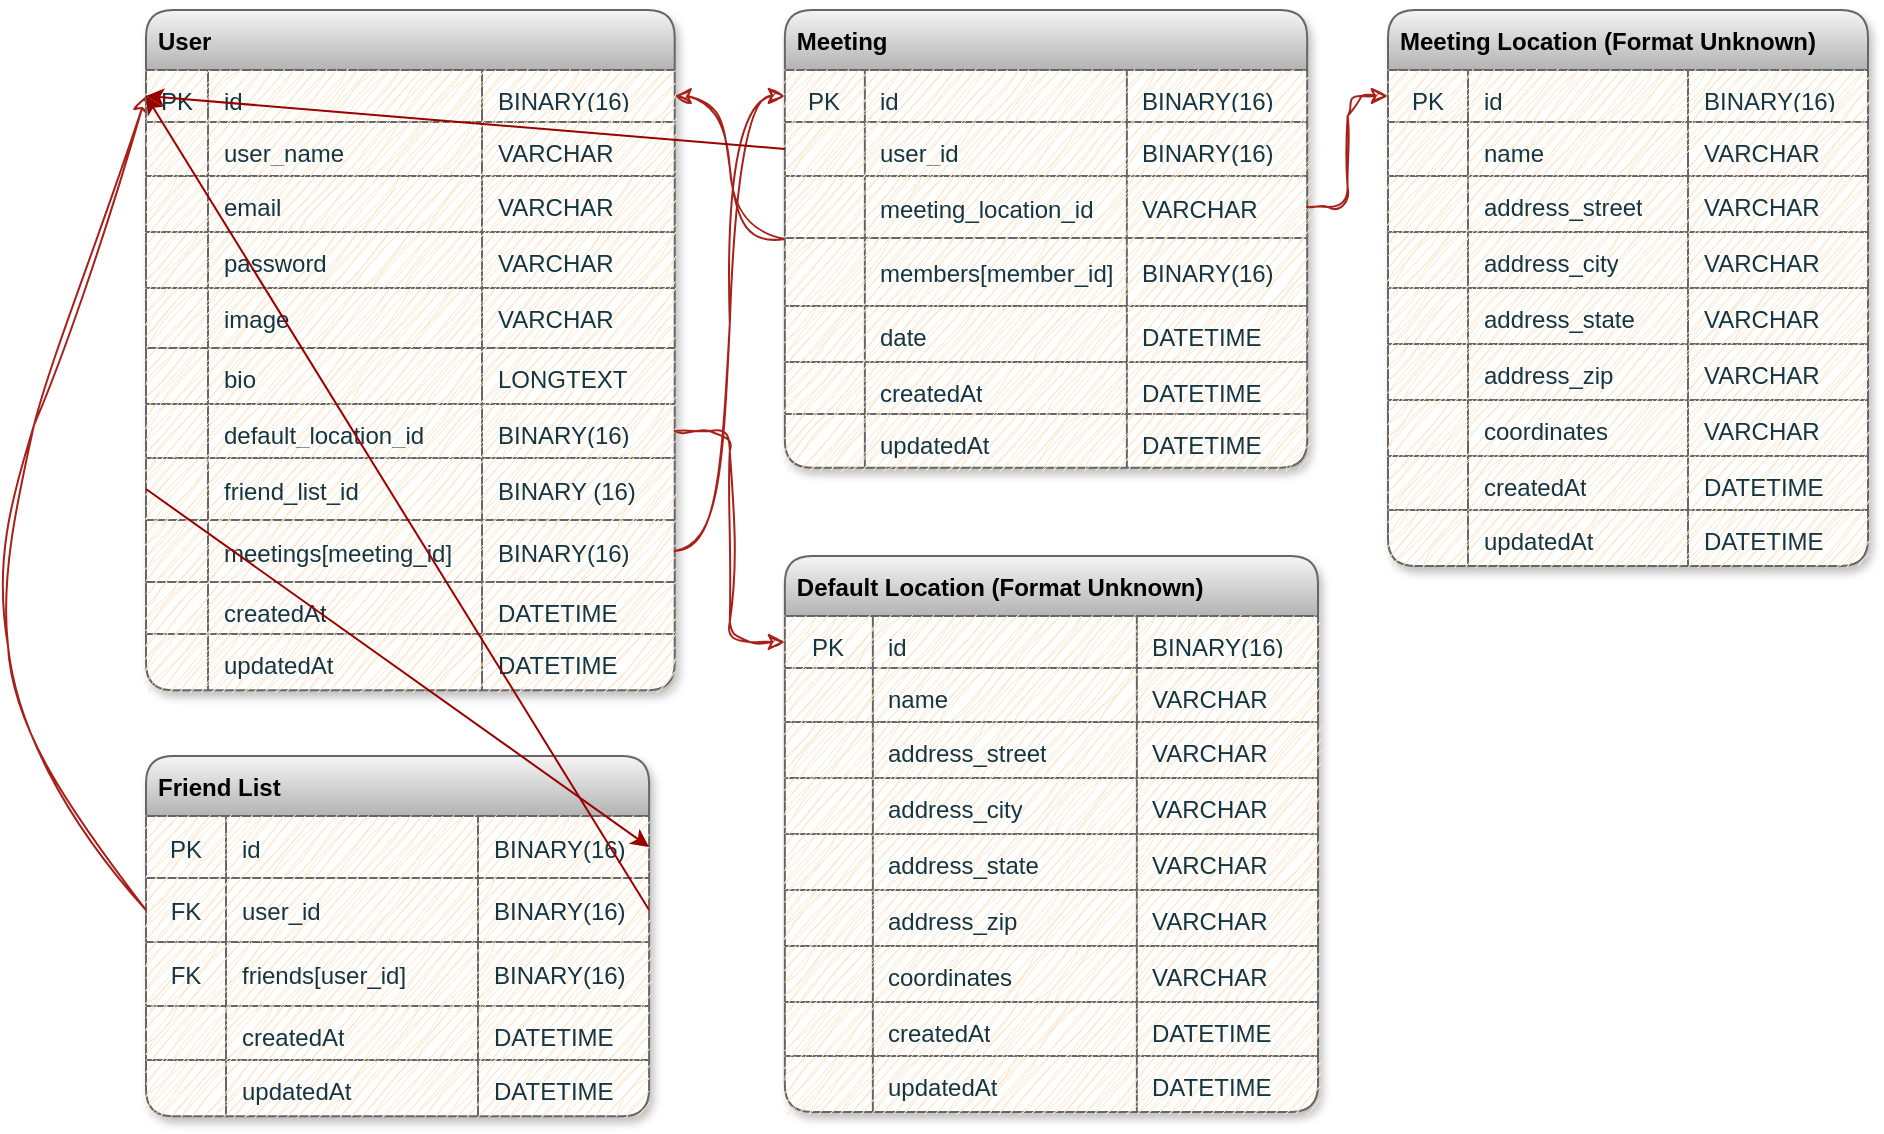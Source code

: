 <mxfile>
    <diagram id="LkOnWeVT7-0t_uNRfe_2" name="Page-1">
        <mxGraphModel dx="1021" dy="645" grid="0" gridSize="10" guides="1" tooltips="1" connect="1" arrows="1" fold="1" page="1" pageScale="1" pageWidth="1100" pageHeight="850" background="#FFFFFF" math="0" shadow="0">
            <root>
                <mxCell id="0"/>
                <mxCell id="1" parent="0"/>
                <mxCell id="111" value="Default Location (Format Unknown)" style="shape=table;startSize=30;container=1;collapsible=0;childLayout=tableLayout;fontStyle=1;align=left;labelBackgroundColor=none;spacing=6;swimlaneLine=1;fillColor=#f5f5f5;strokeColor=#666666;shadow=1;rounded=1;swimlaneFillColor=default;fontFamily=Helvetica;fontSize=12;gradientColor=#b3b3b3;fontColor=#000000;" parent="1" vertex="1">
                    <mxGeometry x="472.43" y="334" width="266.57" height="278" as="geometry"/>
                </mxCell>
                <mxCell id="112" value="" style="shape=tableRow;horizontal=0;startSize=0;swimlaneHead=0;swimlaneBody=0;top=0;left=0;bottom=0;right=0;collapsible=0;dropTarget=0;fillColor=#FAE5C7;points=[[0,0.5],[1,0.5]];portConstraint=eastwest;labelBackgroundColor=none;swimlaneLine=0;strokeColor=#0F8B8D;fontColor=#143642;shadow=0;rounded=1;sketch=1;curveFitting=1;jiggle=2;" parent="111" vertex="1">
                    <mxGeometry y="30" width="266.57" height="26" as="geometry"/>
                </mxCell>
                <mxCell id="113" value="PK" style="shape=partialRectangle;html=1;whiteSpace=wrap;connectable=0;fillColor=#FAE5C7;top=0;left=0;bottom=0;right=0;overflow=hidden;labelBackgroundColor=none;strokeColor=#0F8B8D;strokeWidth=0;spacing=0;spacingTop=8;spacingLeft=8;spacingRight=8;spacingBottom=6;fontColor=#143642;shadow=0;rounded=1;sketch=1;curveFitting=1;jiggle=2;" parent="112" vertex="1">
                    <mxGeometry width="44" height="26" as="geometry">
                        <mxRectangle width="44" height="26" as="alternateBounds"/>
                    </mxGeometry>
                </mxCell>
                <mxCell id="114" value="id" style="shape=partialRectangle;html=1;whiteSpace=wrap;connectable=0;fillColor=#FAE5C7;top=0;left=0;bottom=0;right=0;overflow=hidden;labelBackgroundColor=none;strokeColor=#0F8B8D;strokeWidth=0;align=left;spacing=0;spacingTop=8;spacingLeft=8;spacingRight=8;spacingBottom=6;fontColor=#143642;shadow=0;rounded=1;sketch=1;curveFitting=1;jiggle=2;" parent="112" vertex="1">
                    <mxGeometry x="44" width="132" height="26" as="geometry">
                        <mxRectangle width="132" height="26" as="alternateBounds"/>
                    </mxGeometry>
                </mxCell>
                <mxCell id="115" value="BINARY(16)" style="shape=partialRectangle;html=1;whiteSpace=wrap;connectable=0;fillColor=#FAE5C7;top=0;left=0;bottom=0;right=0;overflow=hidden;labelBackgroundColor=none;strokeColor=#0F8B8D;strokeWidth=0;align=left;spacing=0;spacingTop=8;spacingLeft=8;spacingRight=8;spacingBottom=6;fontColor=#143642;shadow=0;rounded=1;sketch=1;curveFitting=1;jiggle=2;" parent="112" vertex="1">
                    <mxGeometry x="176" width="91" height="26" as="geometry">
                        <mxRectangle width="91" height="26" as="alternateBounds"/>
                    </mxGeometry>
                </mxCell>
                <mxCell id="120" style="shape=tableRow;horizontal=0;startSize=0;swimlaneHead=0;swimlaneBody=0;top=0;left=0;bottom=0;right=0;collapsible=0;dropTarget=0;fillColor=#FAE5C7;points=[[0,0.5],[1,0.5]];portConstraint=eastwest;labelBackgroundColor=none;fontColor=#143642;strokeColor=#0F8B8D;shadow=0;rounded=1;sketch=1;curveFitting=1;jiggle=2;" parent="111" vertex="1">
                    <mxGeometry y="56" width="266.57" height="27" as="geometry"/>
                </mxCell>
                <mxCell id="121" value="" style="shape=partialRectangle;html=1;whiteSpace=wrap;connectable=0;fillColor=#FAE5C7;top=0;left=0;bottom=0;right=0;overflow=hidden;labelBackgroundColor=none;strokeColor=#0F8B8D;strokeWidth=0;spacing=0;spacingTop=8;spacingLeft=8;spacingRight=8;spacingBottom=6;fontColor=#143642;shadow=0;rounded=1;sketch=1;curveFitting=1;jiggle=2;" parent="120" vertex="1">
                    <mxGeometry width="44" height="27" as="geometry">
                        <mxRectangle width="44" height="27" as="alternateBounds"/>
                    </mxGeometry>
                </mxCell>
                <mxCell id="122" value="name" style="shape=partialRectangle;html=1;whiteSpace=wrap;connectable=0;fillColor=#FAE5C7;top=0;left=0;bottom=0;right=0;overflow=hidden;labelBackgroundColor=none;strokeColor=#0F8B8D;strokeWidth=0;spacing=0;spacingTop=8;spacingLeft=8;spacingRight=8;spacingBottom=6;align=left;fontColor=#143642;shadow=0;rounded=1;sketch=1;curveFitting=1;jiggle=2;" parent="120" vertex="1">
                    <mxGeometry x="44" width="132" height="27" as="geometry">
                        <mxRectangle width="132" height="27" as="alternateBounds"/>
                    </mxGeometry>
                </mxCell>
                <mxCell id="123" value="VARCHAR" style="shape=partialRectangle;html=1;whiteSpace=wrap;connectable=0;fillColor=#FAE5C7;top=0;left=0;bottom=0;right=0;overflow=hidden;labelBackgroundColor=none;strokeColor=#0F8B8D;strokeWidth=0;spacing=0;spacingTop=8;spacingLeft=8;spacingRight=8;spacingBottom=6;align=left;fontColor=#143642;shadow=0;rounded=1;sketch=1;curveFitting=1;jiggle=2;" parent="120" vertex="1">
                    <mxGeometry x="176" width="91" height="27" as="geometry">
                        <mxRectangle width="91" height="27" as="alternateBounds"/>
                    </mxGeometry>
                </mxCell>
                <mxCell id="124" style="shape=tableRow;horizontal=0;startSize=0;swimlaneHead=0;swimlaneBody=0;top=0;left=0;bottom=0;right=0;collapsible=0;dropTarget=0;fillColor=#FAE5C7;points=[[0,0.5],[1,0.5]];portConstraint=eastwest;labelBackgroundColor=none;fontColor=#143642;strokeColor=#0F8B8D;shadow=0;rounded=1;sketch=1;curveFitting=1;jiggle=2;" parent="111" vertex="1">
                    <mxGeometry y="83" width="266.57" height="28" as="geometry"/>
                </mxCell>
                <mxCell id="125" style="shape=partialRectangle;html=1;whiteSpace=wrap;connectable=0;fillColor=#FAE5C7;top=0;left=0;bottom=0;right=0;overflow=hidden;labelBackgroundColor=none;strokeColor=#0F8B8D;strokeWidth=0;spacing=0;spacingTop=8;spacingLeft=8;spacingRight=8;spacingBottom=6;fontColor=#143642;shadow=0;rounded=1;sketch=1;curveFitting=1;jiggle=2;" parent="124" vertex="1">
                    <mxGeometry width="44" height="28" as="geometry">
                        <mxRectangle width="44" height="28" as="alternateBounds"/>
                    </mxGeometry>
                </mxCell>
                <mxCell id="126" value="address_street" style="shape=partialRectangle;html=1;whiteSpace=wrap;connectable=0;fillColor=#FAE5C7;top=0;left=0;bottom=0;right=0;overflow=hidden;labelBackgroundColor=none;strokeColor=#0F8B8D;strokeWidth=0;spacing=0;spacingTop=8;spacingLeft=8;spacingRight=8;spacingBottom=6;align=left;fontColor=#143642;shadow=0;rounded=1;sketch=1;curveFitting=1;jiggle=2;" parent="124" vertex="1">
                    <mxGeometry x="44" width="132" height="28" as="geometry">
                        <mxRectangle width="132" height="28" as="alternateBounds"/>
                    </mxGeometry>
                </mxCell>
                <mxCell id="127" value="VARCHAR" style="shape=partialRectangle;html=1;whiteSpace=wrap;connectable=0;fillColor=#FAE5C7;top=0;left=0;bottom=0;right=0;overflow=hidden;labelBackgroundColor=none;strokeColor=#0F8B8D;strokeWidth=0;spacing=0;spacingTop=8;spacingLeft=8;spacingRight=8;spacingBottom=6;align=left;fontColor=#143642;shadow=0;rounded=1;sketch=1;curveFitting=1;jiggle=2;" parent="124" vertex="1">
                    <mxGeometry x="176" width="91" height="28" as="geometry">
                        <mxRectangle width="91" height="28" as="alternateBounds"/>
                    </mxGeometry>
                </mxCell>
                <mxCell id="148" style="shape=tableRow;horizontal=0;startSize=0;swimlaneHead=0;swimlaneBody=0;top=0;left=0;bottom=0;right=0;collapsible=0;dropTarget=0;fillColor=#FAE5C7;points=[[0,0.5],[1,0.5]];portConstraint=eastwest;labelBackgroundColor=none;fontColor=#143642;strokeColor=#0F8B8D;shadow=0;rounded=1;sketch=1;curveFitting=1;jiggle=2;" parent="111" vertex="1">
                    <mxGeometry y="111" width="266.57" height="28" as="geometry"/>
                </mxCell>
                <mxCell id="149" style="shape=partialRectangle;html=1;whiteSpace=wrap;connectable=0;fillColor=#FAE5C7;top=0;left=0;bottom=0;right=0;overflow=hidden;labelBackgroundColor=none;strokeColor=#0F8B8D;strokeWidth=0;spacing=0;spacingTop=8;spacingLeft=8;spacingRight=8;spacingBottom=6;fontColor=#143642;shadow=0;rounded=1;sketch=1;curveFitting=1;jiggle=2;" parent="148" vertex="1">
                    <mxGeometry width="44" height="28" as="geometry">
                        <mxRectangle width="44" height="28" as="alternateBounds"/>
                    </mxGeometry>
                </mxCell>
                <mxCell id="150" value="address_city" style="shape=partialRectangle;html=1;whiteSpace=wrap;connectable=0;fillColor=#FAE5C7;top=0;left=0;bottom=0;right=0;overflow=hidden;labelBackgroundColor=none;strokeColor=#0F8B8D;strokeWidth=0;spacing=0;spacingTop=8;spacingLeft=8;spacingRight=8;spacingBottom=6;align=left;fontColor=#143642;shadow=0;rounded=1;sketch=1;curveFitting=1;jiggle=2;" parent="148" vertex="1">
                    <mxGeometry x="44" width="132" height="28" as="geometry">
                        <mxRectangle width="132" height="28" as="alternateBounds"/>
                    </mxGeometry>
                </mxCell>
                <mxCell id="151" value="VARCHAR" style="shape=partialRectangle;html=1;whiteSpace=wrap;connectable=0;fillColor=#FAE5C7;top=0;left=0;bottom=0;right=0;overflow=hidden;labelBackgroundColor=none;strokeColor=#0F8B8D;strokeWidth=0;spacing=0;spacingTop=8;spacingLeft=8;spacingRight=8;spacingBottom=6;align=left;fontColor=#143642;shadow=0;rounded=1;sketch=1;curveFitting=1;jiggle=2;" parent="148" vertex="1">
                    <mxGeometry x="176" width="91" height="28" as="geometry">
                        <mxRectangle width="91" height="28" as="alternateBounds"/>
                    </mxGeometry>
                </mxCell>
                <mxCell id="144" style="shape=tableRow;horizontal=0;startSize=0;swimlaneHead=0;swimlaneBody=0;top=0;left=0;bottom=0;right=0;collapsible=0;dropTarget=0;fillColor=#FAE5C7;points=[[0,0.5],[1,0.5]];portConstraint=eastwest;labelBackgroundColor=none;fontColor=#143642;strokeColor=#0F8B8D;shadow=0;rounded=1;sketch=1;curveFitting=1;jiggle=2;" parent="111" vertex="1">
                    <mxGeometry y="139" width="266.57" height="28" as="geometry"/>
                </mxCell>
                <mxCell id="145" style="shape=partialRectangle;html=1;whiteSpace=wrap;connectable=0;fillColor=#FAE5C7;top=0;left=0;bottom=0;right=0;overflow=hidden;labelBackgroundColor=none;strokeColor=#0F8B8D;strokeWidth=0;spacing=0;spacingTop=8;spacingLeft=8;spacingRight=8;spacingBottom=6;fontColor=#143642;shadow=0;rounded=1;sketch=1;curveFitting=1;jiggle=2;" parent="144" vertex="1">
                    <mxGeometry width="44" height="28" as="geometry">
                        <mxRectangle width="44" height="28" as="alternateBounds"/>
                    </mxGeometry>
                </mxCell>
                <mxCell id="146" value="address_state" style="shape=partialRectangle;html=1;whiteSpace=wrap;connectable=0;fillColor=#FAE5C7;top=0;left=0;bottom=0;right=0;overflow=hidden;labelBackgroundColor=none;strokeColor=#0F8B8D;strokeWidth=0;spacing=0;spacingTop=8;spacingLeft=8;spacingRight=8;spacingBottom=6;align=left;fontColor=#143642;shadow=0;rounded=1;sketch=1;curveFitting=1;jiggle=2;" parent="144" vertex="1">
                    <mxGeometry x="44" width="132" height="28" as="geometry">
                        <mxRectangle width="132" height="28" as="alternateBounds"/>
                    </mxGeometry>
                </mxCell>
                <mxCell id="147" value="VARCHAR" style="shape=partialRectangle;html=1;whiteSpace=wrap;connectable=0;fillColor=#FAE5C7;top=0;left=0;bottom=0;right=0;overflow=hidden;labelBackgroundColor=none;strokeColor=#0F8B8D;strokeWidth=0;spacing=0;spacingTop=8;spacingLeft=8;spacingRight=8;spacingBottom=6;align=left;fontColor=#143642;shadow=0;rounded=1;sketch=1;curveFitting=1;jiggle=2;" parent="144" vertex="1">
                    <mxGeometry x="176" width="91" height="28" as="geometry">
                        <mxRectangle width="91" height="28" as="alternateBounds"/>
                    </mxGeometry>
                </mxCell>
                <mxCell id="140" style="shape=tableRow;horizontal=0;startSize=0;swimlaneHead=0;swimlaneBody=0;top=0;left=0;bottom=0;right=0;collapsible=0;dropTarget=0;fillColor=#FAE5C7;points=[[0,0.5],[1,0.5]];portConstraint=eastwest;labelBackgroundColor=none;fontColor=#143642;strokeColor=#0F8B8D;shadow=0;rounded=1;sketch=1;curveFitting=1;jiggle=2;" parent="111" vertex="1">
                    <mxGeometry y="167" width="266.57" height="28" as="geometry"/>
                </mxCell>
                <mxCell id="141" style="shape=partialRectangle;html=1;whiteSpace=wrap;connectable=0;fillColor=#FAE5C7;top=0;left=0;bottom=0;right=0;overflow=hidden;labelBackgroundColor=none;strokeColor=#0F8B8D;strokeWidth=0;spacing=0;spacingTop=8;spacingLeft=8;spacingRight=8;spacingBottom=6;fontColor=#143642;shadow=0;rounded=1;sketch=1;curveFitting=1;jiggle=2;" parent="140" vertex="1">
                    <mxGeometry width="44" height="28" as="geometry">
                        <mxRectangle width="44" height="28" as="alternateBounds"/>
                    </mxGeometry>
                </mxCell>
                <mxCell id="142" value="address_zip" style="shape=partialRectangle;html=1;whiteSpace=wrap;connectable=0;fillColor=#FAE5C7;top=0;left=0;bottom=0;right=0;overflow=hidden;labelBackgroundColor=none;strokeColor=#0F8B8D;strokeWidth=0;spacing=0;spacingTop=8;spacingLeft=8;spacingRight=8;spacingBottom=6;align=left;fontColor=#143642;shadow=0;rounded=1;sketch=1;curveFitting=1;jiggle=2;" parent="140" vertex="1">
                    <mxGeometry x="44" width="132" height="28" as="geometry">
                        <mxRectangle width="132" height="28" as="alternateBounds"/>
                    </mxGeometry>
                </mxCell>
                <mxCell id="143" value="VARCHAR" style="shape=partialRectangle;html=1;whiteSpace=wrap;connectable=0;fillColor=#FAE5C7;top=0;left=0;bottom=0;right=0;overflow=hidden;labelBackgroundColor=none;strokeColor=#0F8B8D;strokeWidth=0;spacing=0;spacingTop=8;spacingLeft=8;spacingRight=8;spacingBottom=6;align=left;fontColor=#143642;shadow=0;rounded=1;sketch=1;curveFitting=1;jiggle=2;" parent="140" vertex="1">
                    <mxGeometry x="176" width="91" height="28" as="geometry">
                        <mxRectangle width="91" height="28" as="alternateBounds"/>
                    </mxGeometry>
                </mxCell>
                <mxCell id="136" style="shape=tableRow;horizontal=0;startSize=0;swimlaneHead=0;swimlaneBody=0;top=0;left=0;bottom=0;right=0;collapsible=0;dropTarget=0;fillColor=#FAE5C7;points=[[0,0.5],[1,0.5]];portConstraint=eastwest;labelBackgroundColor=none;fontColor=#143642;strokeColor=#0F8B8D;shadow=0;rounded=1;sketch=1;curveFitting=1;jiggle=2;" parent="111" vertex="1">
                    <mxGeometry y="195" width="266.57" height="28" as="geometry"/>
                </mxCell>
                <mxCell id="137" style="shape=partialRectangle;html=1;whiteSpace=wrap;connectable=0;fillColor=#FAE5C7;top=0;left=0;bottom=0;right=0;overflow=hidden;labelBackgroundColor=none;strokeColor=#0F8B8D;strokeWidth=0;spacing=0;spacingTop=8;spacingLeft=8;spacingRight=8;spacingBottom=6;fontColor=#143642;shadow=0;rounded=1;sketch=1;curveFitting=1;jiggle=2;" parent="136" vertex="1">
                    <mxGeometry width="44" height="28" as="geometry">
                        <mxRectangle width="44" height="28" as="alternateBounds"/>
                    </mxGeometry>
                </mxCell>
                <mxCell id="138" value="coordinates" style="shape=partialRectangle;html=1;whiteSpace=wrap;connectable=0;fillColor=#FAE5C7;top=0;left=0;bottom=0;right=0;overflow=hidden;labelBackgroundColor=none;strokeColor=#0F8B8D;strokeWidth=0;spacing=0;spacingTop=8;spacingLeft=8;spacingRight=8;spacingBottom=6;align=left;fontColor=#143642;shadow=0;rounded=1;sketch=1;curveFitting=1;jiggle=2;" parent="136" vertex="1">
                    <mxGeometry x="44" width="132" height="28" as="geometry">
                        <mxRectangle width="132" height="28" as="alternateBounds"/>
                    </mxGeometry>
                </mxCell>
                <mxCell id="139" value="VARCHAR" style="shape=partialRectangle;html=1;whiteSpace=wrap;connectable=0;fillColor=#FAE5C7;top=0;left=0;bottom=0;right=0;overflow=hidden;labelBackgroundColor=none;strokeColor=#0F8B8D;strokeWidth=0;spacing=0;spacingTop=8;spacingLeft=8;spacingRight=8;spacingBottom=6;align=left;fontColor=#143642;shadow=0;rounded=1;sketch=1;curveFitting=1;jiggle=2;" parent="136" vertex="1">
                    <mxGeometry x="176" width="91" height="28" as="geometry">
                        <mxRectangle width="91" height="28" as="alternateBounds"/>
                    </mxGeometry>
                </mxCell>
                <mxCell id="128" style="shape=tableRow;horizontal=0;startSize=0;swimlaneHead=0;swimlaneBody=0;top=0;left=0;bottom=0;right=0;collapsible=0;dropTarget=0;fillColor=#FAE5C7;points=[[0,0.5],[1,0.5]];portConstraint=eastwest;labelBackgroundColor=none;fontColor=#143642;strokeColor=#0F8B8D;shadow=0;rounded=1;sketch=1;curveFitting=1;jiggle=2;" parent="111" vertex="1">
                    <mxGeometry y="223" width="266.57" height="27" as="geometry"/>
                </mxCell>
                <mxCell id="129" style="shape=partialRectangle;html=1;whiteSpace=wrap;connectable=0;fillColor=#FAE5C7;top=0;left=0;bottom=0;right=0;overflow=hidden;labelBackgroundColor=none;strokeColor=#0F8B8D;strokeWidth=0;spacing=0;spacingTop=8;spacingLeft=8;spacingRight=8;spacingBottom=6;fontColor=#143642;shadow=0;rounded=1;sketch=1;curveFitting=1;jiggle=2;" parent="128" vertex="1">
                    <mxGeometry width="44" height="27" as="geometry">
                        <mxRectangle width="44" height="27" as="alternateBounds"/>
                    </mxGeometry>
                </mxCell>
                <mxCell id="130" value="createdAt" style="shape=partialRectangle;html=1;whiteSpace=wrap;connectable=0;fillColor=#FAE5C7;top=0;left=0;bottom=0;right=0;overflow=hidden;labelBackgroundColor=none;strokeColor=#0F8B8D;strokeWidth=0;spacing=0;spacingTop=8;spacingLeft=8;spacingRight=8;spacingBottom=6;align=left;fontColor=#143642;shadow=0;rounded=1;sketch=1;curveFitting=1;jiggle=2;" parent="128" vertex="1">
                    <mxGeometry x="44" width="132" height="27" as="geometry">
                        <mxRectangle width="132" height="27" as="alternateBounds"/>
                    </mxGeometry>
                </mxCell>
                <mxCell id="131" value="DATETIME" style="shape=partialRectangle;html=1;whiteSpace=wrap;connectable=0;fillColor=#FAE5C7;top=0;left=0;bottom=0;right=0;overflow=hidden;labelBackgroundColor=none;strokeColor=#0F8B8D;strokeWidth=0;spacing=0;spacingTop=8;spacingLeft=8;spacingRight=8;spacingBottom=6;align=left;fontColor=#143642;shadow=0;rounded=1;sketch=1;curveFitting=1;jiggle=2;" parent="128" vertex="1">
                    <mxGeometry x="176" width="91" height="27" as="geometry">
                        <mxRectangle width="91" height="27" as="alternateBounds"/>
                    </mxGeometry>
                </mxCell>
                <mxCell id="132" style="shape=tableRow;horizontal=0;startSize=0;swimlaneHead=0;swimlaneBody=0;top=0;left=0;bottom=0;right=0;collapsible=0;dropTarget=0;fillColor=#FAE5C7;points=[[0,0.5],[1,0.5]];portConstraint=eastwest;labelBackgroundColor=none;fontColor=#143642;strokeColor=#0F8B8D;shadow=0;rounded=1;sketch=1;curveFitting=1;jiggle=2;" parent="111" vertex="1">
                    <mxGeometry y="250" width="266.57" height="28" as="geometry"/>
                </mxCell>
                <mxCell id="133" style="shape=partialRectangle;html=1;whiteSpace=wrap;connectable=0;fillColor=#FAE5C7;top=0;left=0;bottom=0;right=0;overflow=hidden;labelBackgroundColor=none;strokeColor=#0F8B8D;strokeWidth=0;spacing=0;spacingTop=8;spacingLeft=8;spacingRight=8;spacingBottom=6;fontColor=#143642;shadow=0;rounded=1;sketch=1;curveFitting=1;jiggle=2;" parent="132" vertex="1">
                    <mxGeometry width="44" height="28" as="geometry">
                        <mxRectangle width="44" height="28" as="alternateBounds"/>
                    </mxGeometry>
                </mxCell>
                <mxCell id="134" value="updatedAt" style="shape=partialRectangle;html=1;whiteSpace=wrap;connectable=0;fillColor=#FAE5C7;top=0;left=0;bottom=0;right=0;overflow=hidden;labelBackgroundColor=none;strokeColor=#0F8B8D;strokeWidth=0;spacing=0;spacingTop=8;spacingLeft=8;spacingRight=8;spacingBottom=6;align=left;fontColor=#143642;shadow=0;rounded=1;sketch=1;curveFitting=1;jiggle=2;" parent="132" vertex="1">
                    <mxGeometry x="44" width="132" height="28" as="geometry">
                        <mxRectangle width="132" height="28" as="alternateBounds"/>
                    </mxGeometry>
                </mxCell>
                <mxCell id="135" value="DATETIME" style="shape=partialRectangle;html=1;whiteSpace=wrap;connectable=0;fillColor=#FAE5C7;top=0;left=0;bottom=0;right=0;overflow=hidden;labelBackgroundColor=none;strokeColor=#0F8B8D;strokeWidth=0;spacing=0;spacingTop=8;spacingLeft=8;spacingRight=8;spacingBottom=6;align=left;fontColor=#143642;shadow=0;rounded=1;sketch=1;curveFitting=1;jiggle=2;" parent="132" vertex="1">
                    <mxGeometry x="176" width="91" height="28" as="geometry">
                        <mxRectangle width="91" height="28" as="alternateBounds"/>
                    </mxGeometry>
                </mxCell>
                <mxCell id="152" value="Friend List" style="shape=table;startSize=30;container=1;collapsible=0;childLayout=tableLayout;fontStyle=1;align=left;labelBackgroundColor=none;spacing=6;swimlaneLine=1;fillColor=#f5f5f5;strokeColor=#666666;shadow=1;rounded=1;swimlaneFillColor=default;fontFamily=Helvetica;fontSize=12;gradientColor=#b3b3b3;fontColor=#000000;" parent="1" vertex="1">
                    <mxGeometry x="153.0" y="434" width="251.55" height="180.1" as="geometry"/>
                </mxCell>
                <mxCell id="153" value="" style="shape=tableRow;horizontal=0;startSize=0;swimlaneHead=0;swimlaneBody=0;top=0;left=0;bottom=0;right=0;collapsible=0;dropTarget=0;fillColor=#FAE5C7;points=[[0,0.5],[1,0.5]];portConstraint=eastwest;labelBackgroundColor=none;swimlaneLine=0;strokeColor=#0F8B8D;fontColor=#143642;shadow=0;rounded=1;sketch=1;curveFitting=1;jiggle=2;" parent="152" vertex="1">
                    <mxGeometry y="30" width="251.55" height="31" as="geometry"/>
                </mxCell>
                <mxCell id="154" value="PK" style="shape=partialRectangle;html=1;whiteSpace=wrap;connectable=0;fillColor=#FAE5C7;top=0;left=0;bottom=0;right=0;overflow=hidden;labelBackgroundColor=none;strokeColor=#0F8B8D;strokeWidth=0;spacing=0;spacingTop=8;spacingLeft=8;spacingRight=8;spacingBottom=6;fontColor=#143642;shadow=0;rounded=1;sketch=1;curveFitting=1;jiggle=2;" parent="153" vertex="1">
                    <mxGeometry width="40" height="31" as="geometry">
                        <mxRectangle width="40" height="31" as="alternateBounds"/>
                    </mxGeometry>
                </mxCell>
                <mxCell id="155" value="id" style="shape=partialRectangle;html=1;whiteSpace=wrap;connectable=0;fillColor=#FAE5C7;top=0;left=0;bottom=0;right=0;overflow=hidden;labelBackgroundColor=none;strokeColor=#0F8B8D;strokeWidth=0;align=left;spacing=0;spacingTop=8;spacingLeft=8;spacingRight=8;spacingBottom=6;fontColor=#143642;shadow=0;rounded=1;sketch=1;curveFitting=1;jiggle=2;" parent="153" vertex="1">
                    <mxGeometry x="40" width="126" height="31" as="geometry">
                        <mxRectangle width="126" height="31" as="alternateBounds"/>
                    </mxGeometry>
                </mxCell>
                <mxCell id="156" value="BINARY(16)" style="shape=partialRectangle;html=1;whiteSpace=wrap;connectable=0;fillColor=#FAE5C7;top=0;left=0;bottom=0;right=0;overflow=hidden;labelBackgroundColor=none;strokeColor=#0F8B8D;strokeWidth=0;align=left;spacing=0;spacingTop=8;spacingLeft=8;spacingRight=8;spacingBottom=6;fontColor=#143642;shadow=0;rounded=1;sketch=1;curveFitting=1;jiggle=2;" parent="153" vertex="1">
                    <mxGeometry x="166" width="86" height="31" as="geometry">
                        <mxRectangle width="86" height="31" as="alternateBounds"/>
                    </mxGeometry>
                </mxCell>
                <mxCell id="157" value="" style="shape=tableRow;horizontal=0;startSize=0;swimlaneHead=0;swimlaneBody=0;top=0;left=0;bottom=0;right=0;collapsible=0;dropTarget=0;fillColor=#FAE5C7;points=[[0,0.5],[1,0.5]];portConstraint=eastwest;labelBackgroundColor=none;fontColor=#143642;strokeColor=#0F8B8D;shadow=0;rounded=1;sketch=1;curveFitting=1;jiggle=2;" parent="152" vertex="1">
                    <mxGeometry y="61" width="251.55" height="32" as="geometry"/>
                </mxCell>
                <mxCell id="158" value="FK" style="shape=partialRectangle;html=1;whiteSpace=wrap;connectable=0;fillColor=#FAE5C7;top=0;left=0;bottom=0;right=0;overflow=hidden;labelBackgroundColor=none;strokeColor=#0F8B8D;strokeWidth=0;spacing=0;spacingTop=8;spacingLeft=8;spacingRight=8;spacingBottom=6;fontColor=#143642;shadow=0;rounded=1;sketch=1;curveFitting=1;jiggle=2;" parent="157" vertex="1">
                    <mxGeometry width="40" height="32" as="geometry">
                        <mxRectangle width="40" height="32" as="alternateBounds"/>
                    </mxGeometry>
                </mxCell>
                <mxCell id="159" value="user_id" style="shape=partialRectangle;html=1;whiteSpace=wrap;connectable=0;fillColor=#FAE5C7;top=0;left=0;bottom=0;right=0;overflow=hidden;labelBackgroundColor=none;strokeColor=#0F8B8D;strokeWidth=0;spacing=0;spacingTop=8;spacingLeft=8;spacingRight=8;spacingBottom=6;align=left;fontColor=#143642;shadow=0;rounded=1;sketch=1;curveFitting=1;jiggle=2;" parent="157" vertex="1">
                    <mxGeometry x="40" width="126" height="32" as="geometry">
                        <mxRectangle width="126" height="32" as="alternateBounds"/>
                    </mxGeometry>
                </mxCell>
                <mxCell id="160" value="BINARY(16)" style="shape=partialRectangle;html=1;whiteSpace=wrap;connectable=0;fillColor=#FAE5C7;top=0;left=0;bottom=0;right=0;overflow=hidden;labelBackgroundColor=none;strokeColor=#0F8B8D;strokeWidth=0;spacing=0;spacingTop=8;spacingLeft=8;spacingRight=8;spacingBottom=6;align=left;fontColor=#143642;shadow=0;rounded=1;sketch=1;curveFitting=1;jiggle=2;" parent="157" vertex="1">
                    <mxGeometry x="166" width="86" height="32" as="geometry">
                        <mxRectangle width="86" height="32" as="alternateBounds"/>
                    </mxGeometry>
                </mxCell>
                <mxCell id="XUXtn4tgAi1DHnVcITGY-281" style="shape=tableRow;horizontal=0;startSize=0;swimlaneHead=0;swimlaneBody=0;top=0;left=0;bottom=0;right=0;collapsible=0;dropTarget=0;fillColor=#FAE5C7;points=[[0,0.5],[1,0.5]];portConstraint=eastwest;labelBackgroundColor=none;fontColor=#143642;strokeColor=#0F8B8D;shadow=0;rounded=1;sketch=1;curveFitting=1;jiggle=2;" parent="152" vertex="1">
                    <mxGeometry y="93" width="251.55" height="32" as="geometry"/>
                </mxCell>
                <mxCell id="XUXtn4tgAi1DHnVcITGY-282" value="FK" style="shape=partialRectangle;html=1;whiteSpace=wrap;connectable=0;fillColor=#FAE5C7;top=0;left=0;bottom=0;right=0;overflow=hidden;labelBackgroundColor=none;strokeColor=#0F8B8D;strokeWidth=0;spacing=0;spacingTop=8;spacingLeft=8;spacingRight=8;spacingBottom=6;fontColor=#143642;shadow=0;rounded=1;sketch=1;curveFitting=1;jiggle=2;" parent="XUXtn4tgAi1DHnVcITGY-281" vertex="1">
                    <mxGeometry width="40" height="32" as="geometry">
                        <mxRectangle width="40" height="32" as="alternateBounds"/>
                    </mxGeometry>
                </mxCell>
                <mxCell id="XUXtn4tgAi1DHnVcITGY-283" value="friends[user_id]" style="shape=partialRectangle;html=1;whiteSpace=wrap;connectable=0;fillColor=#FAE5C7;top=0;left=0;bottom=0;right=0;overflow=hidden;labelBackgroundColor=none;strokeColor=#0F8B8D;strokeWidth=0;spacing=0;spacingTop=8;spacingLeft=8;spacingRight=8;spacingBottom=6;align=left;fontColor=#143642;shadow=0;rounded=1;sketch=1;curveFitting=1;jiggle=2;" parent="XUXtn4tgAi1DHnVcITGY-281" vertex="1">
                    <mxGeometry x="40" width="126" height="32" as="geometry">
                        <mxRectangle width="126" height="32" as="alternateBounds"/>
                    </mxGeometry>
                </mxCell>
                <mxCell id="XUXtn4tgAi1DHnVcITGY-284" value="BINARY(16)" style="shape=partialRectangle;html=1;whiteSpace=wrap;connectable=0;fillColor=#FAE5C7;top=0;left=0;bottom=0;right=0;overflow=hidden;labelBackgroundColor=none;strokeColor=#0F8B8D;strokeWidth=0;spacing=0;spacingTop=8;spacingLeft=8;spacingRight=8;spacingBottom=6;align=left;fontColor=#143642;shadow=0;rounded=1;sketch=1;curveFitting=1;jiggle=2;" parent="XUXtn4tgAi1DHnVcITGY-281" vertex="1">
                    <mxGeometry x="166" width="86" height="32" as="geometry">
                        <mxRectangle width="86" height="32" as="alternateBounds"/>
                    </mxGeometry>
                </mxCell>
                <mxCell id="169" style="shape=tableRow;horizontal=0;startSize=0;swimlaneHead=0;swimlaneBody=0;top=0;left=0;bottom=0;right=0;collapsible=0;dropTarget=0;fillColor=#FAE5C7;points=[[0,0.5],[1,0.5]];portConstraint=eastwest;labelBackgroundColor=none;fontColor=#143642;strokeColor=#0F8B8D;shadow=0;rounded=1;sketch=1;curveFitting=1;jiggle=2;" parent="152" vertex="1">
                    <mxGeometry y="125" width="251.55" height="27" as="geometry"/>
                </mxCell>
                <mxCell id="170" style="shape=partialRectangle;html=1;whiteSpace=wrap;connectable=0;fillColor=#FAE5C7;top=0;left=0;bottom=0;right=0;overflow=hidden;labelBackgroundColor=none;strokeColor=#0F8B8D;strokeWidth=0;spacing=0;spacingTop=8;spacingLeft=8;spacingRight=8;spacingBottom=6;fontColor=#143642;shadow=0;rounded=1;sketch=1;curveFitting=1;jiggle=2;" parent="169" vertex="1">
                    <mxGeometry width="40" height="27" as="geometry">
                        <mxRectangle width="40" height="27" as="alternateBounds"/>
                    </mxGeometry>
                </mxCell>
                <mxCell id="171" value="createdAt" style="shape=partialRectangle;html=1;whiteSpace=wrap;connectable=0;fillColor=#FAE5C7;top=0;left=0;bottom=0;right=0;overflow=hidden;labelBackgroundColor=none;strokeColor=#0F8B8D;strokeWidth=0;spacing=0;spacingTop=8;spacingLeft=8;spacingRight=8;spacingBottom=6;align=left;fontColor=#143642;shadow=0;rounded=1;sketch=1;curveFitting=1;jiggle=2;" parent="169" vertex="1">
                    <mxGeometry x="40" width="126" height="27" as="geometry">
                        <mxRectangle width="126" height="27" as="alternateBounds"/>
                    </mxGeometry>
                </mxCell>
                <mxCell id="172" value="DATETIME" style="shape=partialRectangle;html=1;whiteSpace=wrap;connectable=0;fillColor=#FAE5C7;top=0;left=0;bottom=0;right=0;overflow=hidden;labelBackgroundColor=none;strokeColor=#0F8B8D;strokeWidth=0;spacing=0;spacingTop=8;spacingLeft=8;spacingRight=8;spacingBottom=6;align=left;fontColor=#143642;shadow=0;rounded=1;sketch=1;curveFitting=1;jiggle=2;" parent="169" vertex="1">
                    <mxGeometry x="166" width="86" height="27" as="geometry">
                        <mxRectangle width="86" height="27" as="alternateBounds"/>
                    </mxGeometry>
                </mxCell>
                <mxCell id="173" style="shape=tableRow;horizontal=0;startSize=0;swimlaneHead=0;swimlaneBody=0;top=0;left=0;bottom=0;right=0;collapsible=0;dropTarget=0;fillColor=#FAE5C7;points=[[0,0.5],[1,0.5]];portConstraint=eastwest;labelBackgroundColor=none;fontColor=#143642;strokeColor=#0F8B8D;shadow=0;rounded=1;sketch=1;curveFitting=1;jiggle=2;" parent="152" vertex="1">
                    <mxGeometry y="152" width="251.55" height="28" as="geometry"/>
                </mxCell>
                <mxCell id="174" style="shape=partialRectangle;html=1;whiteSpace=wrap;connectable=0;fillColor=#FAE5C7;top=0;left=0;bottom=0;right=0;overflow=hidden;labelBackgroundColor=none;strokeColor=#0F8B8D;strokeWidth=0;spacing=0;spacingTop=8;spacingLeft=8;spacingRight=8;spacingBottom=6;fontColor=#143642;shadow=0;rounded=1;sketch=1;curveFitting=1;jiggle=2;" parent="173" vertex="1">
                    <mxGeometry width="40" height="28" as="geometry">
                        <mxRectangle width="40" height="28" as="alternateBounds"/>
                    </mxGeometry>
                </mxCell>
                <mxCell id="175" value="updatedAt" style="shape=partialRectangle;html=1;whiteSpace=wrap;connectable=0;fillColor=#FAE5C7;top=0;left=0;bottom=0;right=0;overflow=hidden;labelBackgroundColor=none;strokeColor=#0F8B8D;strokeWidth=0;spacing=0;spacingTop=8;spacingLeft=8;spacingRight=8;spacingBottom=6;align=left;fontColor=#143642;shadow=0;rounded=1;sketch=1;curveFitting=1;jiggle=2;" parent="173" vertex="1">
                    <mxGeometry x="40" width="126" height="28" as="geometry">
                        <mxRectangle width="126" height="28" as="alternateBounds"/>
                    </mxGeometry>
                </mxCell>
                <mxCell id="176" value="DATETIME" style="shape=partialRectangle;html=1;whiteSpace=wrap;connectable=0;fillColor=#FAE5C7;top=0;left=0;bottom=0;right=0;overflow=hidden;labelBackgroundColor=none;strokeColor=#0F8B8D;strokeWidth=0;spacing=0;spacingTop=8;spacingLeft=8;spacingRight=8;spacingBottom=6;align=left;fontColor=#143642;shadow=0;rounded=1;sketch=1;curveFitting=1;jiggle=2;" parent="173" vertex="1">
                    <mxGeometry x="166" width="86" height="28" as="geometry">
                        <mxRectangle width="86" height="28" as="alternateBounds"/>
                    </mxGeometry>
                </mxCell>
                <mxCell id="206" style="edgeStyle=none;html=1;exitX=0;exitY=0.5;exitDx=0;exitDy=0;entryX=0;entryY=0.5;entryDx=0;entryDy=0;strokeColor=#A8201A;shadow=0;labelBackgroundColor=none;fontColor=default;sketch=1;curveFitting=1;jiggle=2;fillColor=#FAE5C7;curved=1;" parent="1" source="157" target="21" edge="1">
                    <mxGeometry relative="1" as="geometry">
                        <Array as="points">
                            <mxPoint x="90" y="438"/>
                            <mxPoint x="78" y="320"/>
                            <mxPoint x="116" y="217"/>
                        </Array>
                    </mxGeometry>
                </mxCell>
                <mxCell id="XUXtn4tgAi1DHnVcITGY-224" value="Meeting Location (Format Unknown)" style="shape=table;startSize=30;container=1;collapsible=0;childLayout=tableLayout;fontStyle=1;align=left;labelBackgroundColor=none;spacing=6;swimlaneLine=1;fillColor=#f5f5f5;strokeColor=#666666;shadow=1;rounded=1;swimlaneFillColor=default;fontFamily=Helvetica;fontSize=12;gradientColor=#b3b3b3;fontColor=#000000;" parent="1" vertex="1">
                    <mxGeometry x="774" y="61" width="240" height="278" as="geometry"/>
                </mxCell>
                <mxCell id="XUXtn4tgAi1DHnVcITGY-225" value="" style="shape=tableRow;horizontal=0;startSize=0;swimlaneHead=0;swimlaneBody=0;top=0;left=0;bottom=0;right=0;collapsible=0;dropTarget=0;fillColor=#FAE5C7;points=[[0,0.5],[1,0.5]];portConstraint=eastwest;labelBackgroundColor=none;swimlaneLine=0;strokeColor=#0F8B8D;fontColor=#143642;shadow=0;rounded=1;sketch=1;curveFitting=1;jiggle=2;" parent="XUXtn4tgAi1DHnVcITGY-224" vertex="1">
                    <mxGeometry y="30" width="240" height="26" as="geometry"/>
                </mxCell>
                <mxCell id="XUXtn4tgAi1DHnVcITGY-226" value="PK" style="shape=partialRectangle;html=1;whiteSpace=wrap;connectable=0;fillColor=#FAE5C7;top=0;left=0;bottom=0;right=0;overflow=hidden;labelBackgroundColor=none;strokeColor=#0F8B8D;strokeWidth=0;spacing=0;spacingTop=8;spacingLeft=8;spacingRight=8;spacingBottom=6;fontColor=#143642;shadow=0;rounded=1;sketch=1;curveFitting=1;jiggle=2;" parent="XUXtn4tgAi1DHnVcITGY-225" vertex="1">
                    <mxGeometry width="40" height="26" as="geometry">
                        <mxRectangle width="40" height="26" as="alternateBounds"/>
                    </mxGeometry>
                </mxCell>
                <mxCell id="XUXtn4tgAi1DHnVcITGY-227" value="id" style="shape=partialRectangle;html=1;whiteSpace=wrap;connectable=0;fillColor=#FAE5C7;top=0;left=0;bottom=0;right=0;overflow=hidden;labelBackgroundColor=none;strokeColor=#0F8B8D;strokeWidth=0;align=left;spacing=0;spacingTop=8;spacingLeft=8;spacingRight=8;spacingBottom=6;fontColor=#143642;shadow=0;rounded=1;sketch=1;curveFitting=1;jiggle=2;" parent="XUXtn4tgAi1DHnVcITGY-225" vertex="1">
                    <mxGeometry x="40" width="110" height="26" as="geometry">
                        <mxRectangle width="110" height="26" as="alternateBounds"/>
                    </mxGeometry>
                </mxCell>
                <mxCell id="XUXtn4tgAi1DHnVcITGY-228" value="BINARY(16)" style="shape=partialRectangle;html=1;whiteSpace=wrap;connectable=0;fillColor=#FAE5C7;top=0;left=0;bottom=0;right=0;overflow=hidden;labelBackgroundColor=none;strokeColor=#0F8B8D;strokeWidth=0;align=left;spacing=0;spacingTop=8;spacingLeft=8;spacingRight=8;spacingBottom=6;fontColor=#143642;shadow=0;rounded=1;sketch=1;curveFitting=1;jiggle=2;" parent="XUXtn4tgAi1DHnVcITGY-225" vertex="1">
                    <mxGeometry x="150" width="90" height="26" as="geometry">
                        <mxRectangle width="90" height="26" as="alternateBounds"/>
                    </mxGeometry>
                </mxCell>
                <mxCell id="XUXtn4tgAi1DHnVcITGY-233" style="shape=tableRow;horizontal=0;startSize=0;swimlaneHead=0;swimlaneBody=0;top=0;left=0;bottom=0;right=0;collapsible=0;dropTarget=0;fillColor=#FAE5C7;points=[[0,0.5],[1,0.5]];portConstraint=eastwest;labelBackgroundColor=none;fontColor=#143642;strokeColor=#0F8B8D;shadow=0;rounded=1;sketch=1;curveFitting=1;jiggle=2;" parent="XUXtn4tgAi1DHnVcITGY-224" vertex="1">
                    <mxGeometry y="56" width="240" height="27" as="geometry"/>
                </mxCell>
                <mxCell id="XUXtn4tgAi1DHnVcITGY-234" value="" style="shape=partialRectangle;html=1;whiteSpace=wrap;connectable=0;fillColor=#FAE5C7;top=0;left=0;bottom=0;right=0;overflow=hidden;labelBackgroundColor=none;strokeColor=#0F8B8D;strokeWidth=0;spacing=0;spacingTop=8;spacingLeft=8;spacingRight=8;spacingBottom=6;fontColor=#143642;shadow=0;rounded=1;sketch=1;curveFitting=1;jiggle=2;" parent="XUXtn4tgAi1DHnVcITGY-233" vertex="1">
                    <mxGeometry width="40" height="27" as="geometry">
                        <mxRectangle width="40" height="27" as="alternateBounds"/>
                    </mxGeometry>
                </mxCell>
                <mxCell id="XUXtn4tgAi1DHnVcITGY-235" value="name" style="shape=partialRectangle;html=1;whiteSpace=wrap;connectable=0;fillColor=#FAE5C7;top=0;left=0;bottom=0;right=0;overflow=hidden;labelBackgroundColor=none;strokeColor=#0F8B8D;strokeWidth=0;spacing=0;spacingTop=8;spacingLeft=8;spacingRight=8;spacingBottom=6;align=left;fontColor=#143642;shadow=0;rounded=1;sketch=1;curveFitting=1;jiggle=2;" parent="XUXtn4tgAi1DHnVcITGY-233" vertex="1">
                    <mxGeometry x="40" width="110" height="27" as="geometry">
                        <mxRectangle width="110" height="27" as="alternateBounds"/>
                    </mxGeometry>
                </mxCell>
                <mxCell id="XUXtn4tgAi1DHnVcITGY-236" value="VARCHAR" style="shape=partialRectangle;html=1;whiteSpace=wrap;connectable=0;fillColor=#FAE5C7;top=0;left=0;bottom=0;right=0;overflow=hidden;labelBackgroundColor=none;strokeColor=#0F8B8D;strokeWidth=0;spacing=0;spacingTop=8;spacingLeft=8;spacingRight=8;spacingBottom=6;align=left;fontColor=#143642;shadow=0;rounded=1;sketch=1;curveFitting=1;jiggle=2;" parent="XUXtn4tgAi1DHnVcITGY-233" vertex="1">
                    <mxGeometry x="150" width="90" height="27" as="geometry">
                        <mxRectangle width="90" height="27" as="alternateBounds"/>
                    </mxGeometry>
                </mxCell>
                <mxCell id="XUXtn4tgAi1DHnVcITGY-237" style="shape=tableRow;horizontal=0;startSize=0;swimlaneHead=0;swimlaneBody=0;top=0;left=0;bottom=0;right=0;collapsible=0;dropTarget=0;fillColor=#FAE5C7;points=[[0,0.5],[1,0.5]];portConstraint=eastwest;labelBackgroundColor=none;fontColor=#143642;strokeColor=#0F8B8D;shadow=0;rounded=1;sketch=1;curveFitting=1;jiggle=2;" parent="XUXtn4tgAi1DHnVcITGY-224" vertex="1">
                    <mxGeometry y="83" width="240" height="28" as="geometry"/>
                </mxCell>
                <mxCell id="XUXtn4tgAi1DHnVcITGY-238" style="shape=partialRectangle;html=1;whiteSpace=wrap;connectable=0;fillColor=#FAE5C7;top=0;left=0;bottom=0;right=0;overflow=hidden;labelBackgroundColor=none;strokeColor=#0F8B8D;strokeWidth=0;spacing=0;spacingTop=8;spacingLeft=8;spacingRight=8;spacingBottom=6;fontColor=#143642;shadow=0;rounded=1;sketch=1;curveFitting=1;jiggle=2;" parent="XUXtn4tgAi1DHnVcITGY-237" vertex="1">
                    <mxGeometry width="40" height="28" as="geometry">
                        <mxRectangle width="40" height="28" as="alternateBounds"/>
                    </mxGeometry>
                </mxCell>
                <mxCell id="XUXtn4tgAi1DHnVcITGY-239" value="address_street" style="shape=partialRectangle;html=1;whiteSpace=wrap;connectable=0;fillColor=#FAE5C7;top=0;left=0;bottom=0;right=0;overflow=hidden;labelBackgroundColor=none;strokeColor=#0F8B8D;strokeWidth=0;spacing=0;spacingTop=8;spacingLeft=8;spacingRight=8;spacingBottom=6;align=left;fontColor=#143642;shadow=0;rounded=1;sketch=1;curveFitting=1;jiggle=2;" parent="XUXtn4tgAi1DHnVcITGY-237" vertex="1">
                    <mxGeometry x="40" width="110" height="28" as="geometry">
                        <mxRectangle width="110" height="28" as="alternateBounds"/>
                    </mxGeometry>
                </mxCell>
                <mxCell id="XUXtn4tgAi1DHnVcITGY-240" value="VARCHAR" style="shape=partialRectangle;html=1;whiteSpace=wrap;connectable=0;fillColor=#FAE5C7;top=0;left=0;bottom=0;right=0;overflow=hidden;labelBackgroundColor=none;strokeColor=#0F8B8D;strokeWidth=0;spacing=0;spacingTop=8;spacingLeft=8;spacingRight=8;spacingBottom=6;align=left;fontColor=#143642;shadow=0;rounded=1;sketch=1;curveFitting=1;jiggle=2;" parent="XUXtn4tgAi1DHnVcITGY-237" vertex="1">
                    <mxGeometry x="150" width="90" height="28" as="geometry">
                        <mxRectangle width="90" height="28" as="alternateBounds"/>
                    </mxGeometry>
                </mxCell>
                <mxCell id="XUXtn4tgAi1DHnVcITGY-241" style="shape=tableRow;horizontal=0;startSize=0;swimlaneHead=0;swimlaneBody=0;top=0;left=0;bottom=0;right=0;collapsible=0;dropTarget=0;fillColor=#FAE5C7;points=[[0,0.5],[1,0.5]];portConstraint=eastwest;labelBackgroundColor=none;fontColor=#143642;strokeColor=#0F8B8D;shadow=0;rounded=1;sketch=1;curveFitting=1;jiggle=2;" parent="XUXtn4tgAi1DHnVcITGY-224" vertex="1">
                    <mxGeometry y="111" width="240" height="28" as="geometry"/>
                </mxCell>
                <mxCell id="XUXtn4tgAi1DHnVcITGY-242" style="shape=partialRectangle;html=1;whiteSpace=wrap;connectable=0;fillColor=#FAE5C7;top=0;left=0;bottom=0;right=0;overflow=hidden;labelBackgroundColor=none;strokeColor=#0F8B8D;strokeWidth=0;spacing=0;spacingTop=8;spacingLeft=8;spacingRight=8;spacingBottom=6;fontColor=#143642;shadow=0;rounded=1;sketch=1;curveFitting=1;jiggle=2;" parent="XUXtn4tgAi1DHnVcITGY-241" vertex="1">
                    <mxGeometry width="40" height="28" as="geometry">
                        <mxRectangle width="40" height="28" as="alternateBounds"/>
                    </mxGeometry>
                </mxCell>
                <mxCell id="XUXtn4tgAi1DHnVcITGY-243" value="address_city" style="shape=partialRectangle;html=1;whiteSpace=wrap;connectable=0;fillColor=#FAE5C7;top=0;left=0;bottom=0;right=0;overflow=hidden;labelBackgroundColor=none;strokeColor=#0F8B8D;strokeWidth=0;spacing=0;spacingTop=8;spacingLeft=8;spacingRight=8;spacingBottom=6;align=left;fontColor=#143642;shadow=0;rounded=1;sketch=1;curveFitting=1;jiggle=2;" parent="XUXtn4tgAi1DHnVcITGY-241" vertex="1">
                    <mxGeometry x="40" width="110" height="28" as="geometry">
                        <mxRectangle width="110" height="28" as="alternateBounds"/>
                    </mxGeometry>
                </mxCell>
                <mxCell id="XUXtn4tgAi1DHnVcITGY-244" value="VARCHAR" style="shape=partialRectangle;html=1;whiteSpace=wrap;connectable=0;fillColor=#FAE5C7;top=0;left=0;bottom=0;right=0;overflow=hidden;labelBackgroundColor=none;strokeColor=#0F8B8D;strokeWidth=0;spacing=0;spacingTop=8;spacingLeft=8;spacingRight=8;spacingBottom=6;align=left;fontColor=#143642;shadow=0;rounded=1;sketch=1;curveFitting=1;jiggle=2;" parent="XUXtn4tgAi1DHnVcITGY-241" vertex="1">
                    <mxGeometry x="150" width="90" height="28" as="geometry">
                        <mxRectangle width="90" height="28" as="alternateBounds"/>
                    </mxGeometry>
                </mxCell>
                <mxCell id="XUXtn4tgAi1DHnVcITGY-245" style="shape=tableRow;horizontal=0;startSize=0;swimlaneHead=0;swimlaneBody=0;top=0;left=0;bottom=0;right=0;collapsible=0;dropTarget=0;fillColor=#FAE5C7;points=[[0,0.5],[1,0.5]];portConstraint=eastwest;labelBackgroundColor=none;fontColor=#143642;strokeColor=#0F8B8D;shadow=0;rounded=1;sketch=1;curveFitting=1;jiggle=2;" parent="XUXtn4tgAi1DHnVcITGY-224" vertex="1">
                    <mxGeometry y="139" width="240" height="28" as="geometry"/>
                </mxCell>
                <mxCell id="XUXtn4tgAi1DHnVcITGY-246" style="shape=partialRectangle;html=1;whiteSpace=wrap;connectable=0;fillColor=#FAE5C7;top=0;left=0;bottom=0;right=0;overflow=hidden;labelBackgroundColor=none;strokeColor=#0F8B8D;strokeWidth=0;spacing=0;spacingTop=8;spacingLeft=8;spacingRight=8;spacingBottom=6;fontColor=#143642;shadow=0;rounded=1;sketch=1;curveFitting=1;jiggle=2;" parent="XUXtn4tgAi1DHnVcITGY-245" vertex="1">
                    <mxGeometry width="40" height="28" as="geometry">
                        <mxRectangle width="40" height="28" as="alternateBounds"/>
                    </mxGeometry>
                </mxCell>
                <mxCell id="XUXtn4tgAi1DHnVcITGY-247" value="address_state" style="shape=partialRectangle;html=1;whiteSpace=wrap;connectable=0;fillColor=#FAE5C7;top=0;left=0;bottom=0;right=0;overflow=hidden;labelBackgroundColor=none;strokeColor=#0F8B8D;strokeWidth=0;spacing=0;spacingTop=8;spacingLeft=8;spacingRight=8;spacingBottom=6;align=left;fontColor=#143642;shadow=0;rounded=1;sketch=1;curveFitting=1;jiggle=2;" parent="XUXtn4tgAi1DHnVcITGY-245" vertex="1">
                    <mxGeometry x="40" width="110" height="28" as="geometry">
                        <mxRectangle width="110" height="28" as="alternateBounds"/>
                    </mxGeometry>
                </mxCell>
                <mxCell id="XUXtn4tgAi1DHnVcITGY-248" value="VARCHAR" style="shape=partialRectangle;html=1;whiteSpace=wrap;connectable=0;fillColor=#FAE5C7;top=0;left=0;bottom=0;right=0;overflow=hidden;labelBackgroundColor=none;strokeColor=#0F8B8D;strokeWidth=0;spacing=0;spacingTop=8;spacingLeft=8;spacingRight=8;spacingBottom=6;align=left;fontColor=#143642;shadow=0;rounded=1;sketch=1;curveFitting=1;jiggle=2;" parent="XUXtn4tgAi1DHnVcITGY-245" vertex="1">
                    <mxGeometry x="150" width="90" height="28" as="geometry">
                        <mxRectangle width="90" height="28" as="alternateBounds"/>
                    </mxGeometry>
                </mxCell>
                <mxCell id="XUXtn4tgAi1DHnVcITGY-249" style="shape=tableRow;horizontal=0;startSize=0;swimlaneHead=0;swimlaneBody=0;top=0;left=0;bottom=0;right=0;collapsible=0;dropTarget=0;fillColor=#FAE5C7;points=[[0,0.5],[1,0.5]];portConstraint=eastwest;labelBackgroundColor=none;fontColor=#143642;strokeColor=#0F8B8D;shadow=0;rounded=1;sketch=1;curveFitting=1;jiggle=2;" parent="XUXtn4tgAi1DHnVcITGY-224" vertex="1">
                    <mxGeometry y="167" width="240" height="28" as="geometry"/>
                </mxCell>
                <mxCell id="XUXtn4tgAi1DHnVcITGY-250" style="shape=partialRectangle;html=1;whiteSpace=wrap;connectable=0;fillColor=#FAE5C7;top=0;left=0;bottom=0;right=0;overflow=hidden;labelBackgroundColor=none;strokeColor=#0F8B8D;strokeWidth=0;spacing=0;spacingTop=8;spacingLeft=8;spacingRight=8;spacingBottom=6;fontColor=#143642;shadow=0;rounded=1;sketch=1;curveFitting=1;jiggle=2;" parent="XUXtn4tgAi1DHnVcITGY-249" vertex="1">
                    <mxGeometry width="40" height="28" as="geometry">
                        <mxRectangle width="40" height="28" as="alternateBounds"/>
                    </mxGeometry>
                </mxCell>
                <mxCell id="XUXtn4tgAi1DHnVcITGY-251" value="address_zip" style="shape=partialRectangle;html=1;whiteSpace=wrap;connectable=0;fillColor=#FAE5C7;top=0;left=0;bottom=0;right=0;overflow=hidden;labelBackgroundColor=none;strokeColor=#0F8B8D;strokeWidth=0;spacing=0;spacingTop=8;spacingLeft=8;spacingRight=8;spacingBottom=6;align=left;fontColor=#143642;shadow=0;rounded=1;sketch=1;curveFitting=1;jiggle=2;" parent="XUXtn4tgAi1DHnVcITGY-249" vertex="1">
                    <mxGeometry x="40" width="110" height="28" as="geometry">
                        <mxRectangle width="110" height="28" as="alternateBounds"/>
                    </mxGeometry>
                </mxCell>
                <mxCell id="XUXtn4tgAi1DHnVcITGY-252" value="VARCHAR" style="shape=partialRectangle;html=1;whiteSpace=wrap;connectable=0;fillColor=#FAE5C7;top=0;left=0;bottom=0;right=0;overflow=hidden;labelBackgroundColor=none;strokeColor=#0F8B8D;strokeWidth=0;spacing=0;spacingTop=8;spacingLeft=8;spacingRight=8;spacingBottom=6;align=left;fontColor=#143642;shadow=0;rounded=1;sketch=1;curveFitting=1;jiggle=2;" parent="XUXtn4tgAi1DHnVcITGY-249" vertex="1">
                    <mxGeometry x="150" width="90" height="28" as="geometry">
                        <mxRectangle width="90" height="28" as="alternateBounds"/>
                    </mxGeometry>
                </mxCell>
                <mxCell id="XUXtn4tgAi1DHnVcITGY-253" style="shape=tableRow;horizontal=0;startSize=0;swimlaneHead=0;swimlaneBody=0;top=0;left=0;bottom=0;right=0;collapsible=0;dropTarget=0;fillColor=#FAE5C7;points=[[0,0.5],[1,0.5]];portConstraint=eastwest;labelBackgroundColor=none;fontColor=#143642;strokeColor=#0F8B8D;shadow=0;rounded=1;sketch=1;curveFitting=1;jiggle=2;" parent="XUXtn4tgAi1DHnVcITGY-224" vertex="1">
                    <mxGeometry y="195" width="240" height="28" as="geometry"/>
                </mxCell>
                <mxCell id="XUXtn4tgAi1DHnVcITGY-254" style="shape=partialRectangle;html=1;whiteSpace=wrap;connectable=0;fillColor=#FAE5C7;top=0;left=0;bottom=0;right=0;overflow=hidden;labelBackgroundColor=none;strokeColor=#0F8B8D;strokeWidth=0;spacing=0;spacingTop=8;spacingLeft=8;spacingRight=8;spacingBottom=6;fontColor=#143642;shadow=0;rounded=1;sketch=1;curveFitting=1;jiggle=2;" parent="XUXtn4tgAi1DHnVcITGY-253" vertex="1">
                    <mxGeometry width="40" height="28" as="geometry">
                        <mxRectangle width="40" height="28" as="alternateBounds"/>
                    </mxGeometry>
                </mxCell>
                <mxCell id="XUXtn4tgAi1DHnVcITGY-255" value="coordinates" style="shape=partialRectangle;html=1;whiteSpace=wrap;connectable=0;fillColor=#FAE5C7;top=0;left=0;bottom=0;right=0;overflow=hidden;labelBackgroundColor=none;strokeColor=#0F8B8D;strokeWidth=0;spacing=0;spacingTop=8;spacingLeft=8;spacingRight=8;spacingBottom=6;align=left;fontColor=#143642;shadow=0;rounded=1;sketch=1;curveFitting=1;jiggle=2;" parent="XUXtn4tgAi1DHnVcITGY-253" vertex="1">
                    <mxGeometry x="40" width="110" height="28" as="geometry">
                        <mxRectangle width="110" height="28" as="alternateBounds"/>
                    </mxGeometry>
                </mxCell>
                <mxCell id="XUXtn4tgAi1DHnVcITGY-256" value="VARCHAR" style="shape=partialRectangle;html=1;whiteSpace=wrap;connectable=0;fillColor=#FAE5C7;top=0;left=0;bottom=0;right=0;overflow=hidden;labelBackgroundColor=none;strokeColor=#0F8B8D;strokeWidth=0;spacing=0;spacingTop=8;spacingLeft=8;spacingRight=8;spacingBottom=6;align=left;fontColor=#143642;shadow=0;rounded=1;sketch=1;curveFitting=1;jiggle=2;" parent="XUXtn4tgAi1DHnVcITGY-253" vertex="1">
                    <mxGeometry x="150" width="90" height="28" as="geometry">
                        <mxRectangle width="90" height="28" as="alternateBounds"/>
                    </mxGeometry>
                </mxCell>
                <mxCell id="XUXtn4tgAi1DHnVcITGY-257" style="shape=tableRow;horizontal=0;startSize=0;swimlaneHead=0;swimlaneBody=0;top=0;left=0;bottom=0;right=0;collapsible=0;dropTarget=0;fillColor=#FAE5C7;points=[[0,0.5],[1,0.5]];portConstraint=eastwest;labelBackgroundColor=none;fontColor=#143642;strokeColor=#0F8B8D;shadow=0;rounded=1;sketch=1;curveFitting=1;jiggle=2;" parent="XUXtn4tgAi1DHnVcITGY-224" vertex="1">
                    <mxGeometry y="223" width="240" height="27" as="geometry"/>
                </mxCell>
                <mxCell id="XUXtn4tgAi1DHnVcITGY-258" style="shape=partialRectangle;html=1;whiteSpace=wrap;connectable=0;fillColor=#FAE5C7;top=0;left=0;bottom=0;right=0;overflow=hidden;labelBackgroundColor=none;strokeColor=#0F8B8D;strokeWidth=0;spacing=0;spacingTop=8;spacingLeft=8;spacingRight=8;spacingBottom=6;fontColor=#143642;shadow=0;rounded=1;sketch=1;curveFitting=1;jiggle=2;" parent="XUXtn4tgAi1DHnVcITGY-257" vertex="1">
                    <mxGeometry width="40" height="27" as="geometry">
                        <mxRectangle width="40" height="27" as="alternateBounds"/>
                    </mxGeometry>
                </mxCell>
                <mxCell id="XUXtn4tgAi1DHnVcITGY-259" value="createdAt" style="shape=partialRectangle;html=1;whiteSpace=wrap;connectable=0;fillColor=#FAE5C7;top=0;left=0;bottom=0;right=0;overflow=hidden;labelBackgroundColor=none;strokeColor=#0F8B8D;strokeWidth=0;spacing=0;spacingTop=8;spacingLeft=8;spacingRight=8;spacingBottom=6;align=left;fontColor=#143642;shadow=0;rounded=1;sketch=1;curveFitting=1;jiggle=2;" parent="XUXtn4tgAi1DHnVcITGY-257" vertex="1">
                    <mxGeometry x="40" width="110" height="27" as="geometry">
                        <mxRectangle width="110" height="27" as="alternateBounds"/>
                    </mxGeometry>
                </mxCell>
                <mxCell id="XUXtn4tgAi1DHnVcITGY-260" value="DATETIME" style="shape=partialRectangle;html=1;whiteSpace=wrap;connectable=0;fillColor=#FAE5C7;top=0;left=0;bottom=0;right=0;overflow=hidden;labelBackgroundColor=none;strokeColor=#0F8B8D;strokeWidth=0;spacing=0;spacingTop=8;spacingLeft=8;spacingRight=8;spacingBottom=6;align=left;fontColor=#143642;shadow=0;rounded=1;sketch=1;curveFitting=1;jiggle=2;" parent="XUXtn4tgAi1DHnVcITGY-257" vertex="1">
                    <mxGeometry x="150" width="90" height="27" as="geometry">
                        <mxRectangle width="90" height="27" as="alternateBounds"/>
                    </mxGeometry>
                </mxCell>
                <mxCell id="XUXtn4tgAi1DHnVcITGY-261" style="shape=tableRow;horizontal=0;startSize=0;swimlaneHead=0;swimlaneBody=0;top=0;left=0;bottom=0;right=0;collapsible=0;dropTarget=0;fillColor=#FAE5C7;points=[[0,0.5],[1,0.5]];portConstraint=eastwest;labelBackgroundColor=none;fontColor=#143642;strokeColor=#0F8B8D;shadow=0;rounded=1;sketch=1;curveFitting=1;jiggle=2;" parent="XUXtn4tgAi1DHnVcITGY-224" vertex="1">
                    <mxGeometry y="250" width="240" height="28" as="geometry"/>
                </mxCell>
                <mxCell id="XUXtn4tgAi1DHnVcITGY-262" style="shape=partialRectangle;html=1;whiteSpace=wrap;connectable=0;fillColor=#FAE5C7;top=0;left=0;bottom=0;right=0;overflow=hidden;labelBackgroundColor=none;strokeColor=#0F8B8D;strokeWidth=0;spacing=0;spacingTop=8;spacingLeft=8;spacingRight=8;spacingBottom=6;fontColor=#143642;shadow=0;rounded=1;sketch=1;curveFitting=1;jiggle=2;" parent="XUXtn4tgAi1DHnVcITGY-261" vertex="1">
                    <mxGeometry width="40" height="28" as="geometry">
                        <mxRectangle width="40" height="28" as="alternateBounds"/>
                    </mxGeometry>
                </mxCell>
                <mxCell id="XUXtn4tgAi1DHnVcITGY-263" value="updatedAt" style="shape=partialRectangle;html=1;whiteSpace=wrap;connectable=0;fillColor=#FAE5C7;top=0;left=0;bottom=0;right=0;overflow=hidden;labelBackgroundColor=none;strokeColor=#0F8B8D;strokeWidth=0;spacing=0;spacingTop=8;spacingLeft=8;spacingRight=8;spacingBottom=6;align=left;fontColor=#143642;shadow=0;rounded=1;sketch=1;curveFitting=1;jiggle=2;" parent="XUXtn4tgAi1DHnVcITGY-261" vertex="1">
                    <mxGeometry x="40" width="110" height="28" as="geometry">
                        <mxRectangle width="110" height="28" as="alternateBounds"/>
                    </mxGeometry>
                </mxCell>
                <mxCell id="XUXtn4tgAi1DHnVcITGY-264" value="DATETIME" style="shape=partialRectangle;html=1;whiteSpace=wrap;connectable=0;fillColor=#FAE5C7;top=0;left=0;bottom=0;right=0;overflow=hidden;labelBackgroundColor=none;strokeColor=#0F8B8D;strokeWidth=0;spacing=0;spacingTop=8;spacingLeft=8;spacingRight=8;spacingBottom=6;align=left;fontColor=#143642;shadow=0;rounded=1;sketch=1;curveFitting=1;jiggle=2;" parent="XUXtn4tgAi1DHnVcITGY-261" vertex="1">
                    <mxGeometry x="150" width="90" height="28" as="geometry">
                        <mxRectangle width="90" height="28" as="alternateBounds"/>
                    </mxGeometry>
                </mxCell>
                <mxCell id="20" value="User" style="shape=table;startSize=30;container=1;collapsible=0;childLayout=tableLayout;fontStyle=1;align=left;labelBackgroundColor=none;spacing=6;swimlaneLine=1;fillColor=#f5f5f5;strokeColor=#666666;shadow=1;rounded=1;swimlaneFillColor=default;fontFamily=Helvetica;fontSize=12;verticalAlign=middle;movable=1;resizable=1;rotatable=1;deletable=1;editable=1;locked=0;connectable=1;gradientColor=#b3b3b3;fontColor=#000000;" parent="1" vertex="1">
                    <mxGeometry x="153" y="61" width="264.35" height="340.151" as="geometry"/>
                </mxCell>
                <mxCell id="21" value="" style="shape=tableRow;horizontal=0;startSize=0;swimlaneHead=0;swimlaneBody=0;top=0;left=0;bottom=0;right=0;collapsible=0;dropTarget=0;fillColor=#FAE5C7;points=[[0,0.5],[1,0.5]];portConstraint=eastwest;labelBackgroundColor=none;swimlaneLine=0;strokeColor=#0F8B8D;fontColor=#143642;shadow=0;rounded=1;sketch=1;curveFitting=1;jiggle=2;verticalAlign=middle;" parent="20" vertex="1">
                    <mxGeometry y="30" width="264.35" height="26" as="geometry"/>
                </mxCell>
                <mxCell id="22" value="PK" style="shape=partialRectangle;html=1;whiteSpace=wrap;connectable=0;fillColor=#FAE5C7;top=0;left=0;bottom=0;right=0;overflow=hidden;labelBackgroundColor=none;strokeColor=#0F8B8D;strokeWidth=0;spacing=0;spacingTop=8;spacingLeft=8;spacingRight=8;spacingBottom=6;fontColor=#143642;shadow=0;rounded=1;sketch=1;curveFitting=1;jiggle=2;verticalAlign=middle;" parent="21" vertex="1">
                    <mxGeometry width="31" height="26" as="geometry">
                        <mxRectangle width="31" height="26" as="alternateBounds"/>
                    </mxGeometry>
                </mxCell>
                <mxCell id="23" value="id" style="shape=partialRectangle;html=1;whiteSpace=wrap;connectable=0;fillColor=#FAE5C7;top=0;left=0;bottom=0;right=0;overflow=hidden;labelBackgroundColor=none;strokeColor=#0F8B8D;strokeWidth=0;align=left;spacing=0;spacingTop=8;spacingLeft=8;spacingRight=8;spacingBottom=6;fontColor=#143642;shadow=0;rounded=1;sketch=1;curveFitting=1;jiggle=2;verticalAlign=middle;" parent="21" vertex="1">
                    <mxGeometry x="31" width="137" height="26" as="geometry">
                        <mxRectangle width="137" height="26" as="alternateBounds"/>
                    </mxGeometry>
                </mxCell>
                <mxCell id="24" value="BINARY(16)" style="shape=partialRectangle;html=1;whiteSpace=wrap;connectable=0;fillColor=#FAE5C7;top=0;left=0;bottom=0;right=0;overflow=hidden;labelBackgroundColor=none;strokeColor=#0F8B8D;strokeWidth=0;align=left;spacing=0;spacingTop=8;spacingLeft=8;spacingRight=8;spacingBottom=6;fontColor=#143642;shadow=0;rounded=1;sketch=1;curveFitting=1;jiggle=2;verticalAlign=middle;" parent="21" vertex="1">
                    <mxGeometry x="168" width="96" height="26" as="geometry">
                        <mxRectangle width="96" height="26" as="alternateBounds"/>
                    </mxGeometry>
                </mxCell>
                <mxCell id="33" style="shape=tableRow;horizontal=0;startSize=0;swimlaneHead=0;swimlaneBody=0;top=0;left=0;bottom=0;right=0;collapsible=0;dropTarget=0;fillColor=#FAE5C7;points=[[0,0.5],[1,0.5]];portConstraint=eastwest;labelBackgroundColor=none;fontColor=#143642;strokeColor=#0F8B8D;shadow=0;rounded=1;sketch=1;curveFitting=1;jiggle=2;verticalAlign=middle;" parent="20" vertex="1">
                    <mxGeometry y="56" width="264.35" height="27" as="geometry"/>
                </mxCell>
                <mxCell id="34" value="" style="shape=partialRectangle;html=1;whiteSpace=wrap;connectable=0;fillColor=#FAE5C7;top=0;left=0;bottom=0;right=0;overflow=hidden;labelBackgroundColor=none;strokeColor=#0F8B8D;strokeWidth=0;spacing=0;spacingTop=8;spacingLeft=8;spacingRight=8;spacingBottom=6;fontColor=#143642;shadow=0;rounded=1;sketch=1;curveFitting=1;jiggle=2;verticalAlign=middle;" parent="33" vertex="1">
                    <mxGeometry width="31" height="27" as="geometry">
                        <mxRectangle width="31" height="27" as="alternateBounds"/>
                    </mxGeometry>
                </mxCell>
                <mxCell id="35" value="user_name" style="shape=partialRectangle;html=1;whiteSpace=wrap;connectable=0;fillColor=#FAE5C7;top=0;left=0;bottom=0;right=0;overflow=hidden;labelBackgroundColor=none;strokeColor=#0F8B8D;strokeWidth=0;spacing=0;spacingTop=8;spacingLeft=8;spacingRight=8;spacingBottom=6;align=left;fontColor=#143642;shadow=0;rounded=1;sketch=1;curveFitting=1;jiggle=2;verticalAlign=middle;" parent="33" vertex="1">
                    <mxGeometry x="31" width="137" height="27" as="geometry">
                        <mxRectangle width="137" height="27" as="alternateBounds"/>
                    </mxGeometry>
                </mxCell>
                <mxCell id="36" value="VARCHAR" style="shape=partialRectangle;html=1;whiteSpace=wrap;connectable=0;fillColor=#FAE5C7;top=0;left=0;bottom=0;right=0;overflow=hidden;labelBackgroundColor=none;strokeColor=#0F8B8D;strokeWidth=0;spacing=0;spacingTop=8;spacingLeft=8;spacingRight=8;spacingBottom=6;align=left;fontColor=#143642;shadow=0;rounded=1;sketch=1;curveFitting=1;jiggle=2;verticalAlign=middle;" parent="33" vertex="1">
                    <mxGeometry x="168" width="96" height="27" as="geometry">
                        <mxRectangle width="96" height="27" as="alternateBounds"/>
                    </mxGeometry>
                </mxCell>
                <mxCell id="37" style="shape=tableRow;horizontal=0;startSize=0;swimlaneHead=0;swimlaneBody=0;top=0;left=0;bottom=0;right=0;collapsible=0;dropTarget=0;fillColor=#FAE5C7;points=[[0,0.5],[1,0.5]];portConstraint=eastwest;labelBackgroundColor=none;fontColor=#143642;strokeColor=#0F8B8D;shadow=0;rounded=1;sketch=1;curveFitting=1;jiggle=2;verticalAlign=middle;" parent="20" vertex="1">
                    <mxGeometry y="83" width="264.35" height="28" as="geometry"/>
                </mxCell>
                <mxCell id="38" style="shape=partialRectangle;html=1;whiteSpace=wrap;connectable=0;fillColor=#FAE5C7;top=0;left=0;bottom=0;right=0;overflow=hidden;labelBackgroundColor=none;strokeColor=#0F8B8D;strokeWidth=0;spacing=0;spacingTop=8;spacingLeft=8;spacingRight=8;spacingBottom=6;fontColor=#143642;shadow=0;rounded=1;sketch=1;curveFitting=1;jiggle=2;verticalAlign=middle;" parent="37" vertex="1">
                    <mxGeometry width="31" height="28" as="geometry">
                        <mxRectangle width="31" height="28" as="alternateBounds"/>
                    </mxGeometry>
                </mxCell>
                <mxCell id="39" value="email" style="shape=partialRectangle;html=1;whiteSpace=wrap;connectable=0;fillColor=#FAE5C7;top=0;left=0;bottom=0;right=0;overflow=hidden;labelBackgroundColor=none;strokeColor=#0F8B8D;strokeWidth=0;spacing=0;spacingTop=8;spacingLeft=8;spacingRight=8;spacingBottom=6;align=left;fontColor=#143642;shadow=0;rounded=1;sketch=1;curveFitting=1;jiggle=2;verticalAlign=middle;" parent="37" vertex="1">
                    <mxGeometry x="31" width="137" height="28" as="geometry">
                        <mxRectangle width="137" height="28" as="alternateBounds"/>
                    </mxGeometry>
                </mxCell>
                <mxCell id="40" value="VARCHAR" style="shape=partialRectangle;html=1;whiteSpace=wrap;connectable=0;fillColor=#FAE5C7;top=0;left=0;bottom=0;right=0;overflow=hidden;labelBackgroundColor=none;strokeColor=#0F8B8D;strokeWidth=0;spacing=0;spacingTop=8;spacingLeft=8;spacingRight=8;spacingBottom=6;align=left;fontColor=#143642;shadow=0;rounded=1;sketch=1;curveFitting=1;jiggle=2;verticalAlign=middle;" parent="37" vertex="1">
                    <mxGeometry x="168" width="96" height="28" as="geometry">
                        <mxRectangle width="96" height="28" as="alternateBounds"/>
                    </mxGeometry>
                </mxCell>
                <mxCell id="78" style="shape=tableRow;horizontal=0;startSize=0;swimlaneHead=0;swimlaneBody=0;top=0;left=0;bottom=0;right=0;collapsible=0;dropTarget=0;fillColor=#FAE5C7;points=[[0,0.5],[1,0.5]];portConstraint=eastwest;labelBackgroundColor=none;fontColor=#143642;strokeColor=#0F8B8D;shadow=0;rounded=1;sketch=1;curveFitting=1;jiggle=2;verticalAlign=middle;" parent="20" vertex="1">
                    <mxGeometry y="111" width="264.35" height="28" as="geometry"/>
                </mxCell>
                <mxCell id="79" style="shape=partialRectangle;html=1;whiteSpace=wrap;connectable=0;fillColor=#FAE5C7;top=0;left=0;bottom=0;right=0;overflow=hidden;labelBackgroundColor=none;strokeColor=#0F8B8D;strokeWidth=0;spacing=0;spacingTop=8;spacingLeft=8;spacingRight=8;spacingBottom=6;fontColor=#143642;shadow=0;rounded=1;sketch=1;curveFitting=1;jiggle=2;verticalAlign=middle;" parent="78" vertex="1">
                    <mxGeometry width="31" height="28" as="geometry">
                        <mxRectangle width="31" height="28" as="alternateBounds"/>
                    </mxGeometry>
                </mxCell>
                <mxCell id="80" value="password" style="shape=partialRectangle;html=1;whiteSpace=wrap;connectable=0;fillColor=#FAE5C7;top=0;left=0;bottom=0;right=0;overflow=hidden;labelBackgroundColor=none;strokeColor=#0F8B8D;strokeWidth=0;spacing=0;spacingTop=8;spacingLeft=8;spacingRight=8;spacingBottom=6;align=left;fontColor=#143642;shadow=0;rounded=1;sketch=1;curveFitting=1;jiggle=2;verticalAlign=middle;" parent="78" vertex="1">
                    <mxGeometry x="31" width="137" height="28" as="geometry">
                        <mxRectangle width="137" height="28" as="alternateBounds"/>
                    </mxGeometry>
                </mxCell>
                <mxCell id="81" value="VARCHAR" style="shape=partialRectangle;html=1;whiteSpace=wrap;connectable=0;fillColor=#FAE5C7;top=0;left=0;bottom=0;right=0;overflow=hidden;labelBackgroundColor=none;strokeColor=#0F8B8D;strokeWidth=0;spacing=0;spacingTop=8;spacingLeft=8;spacingRight=8;spacingBottom=6;align=left;fontColor=#143642;shadow=0;rounded=1;sketch=1;curveFitting=1;jiggle=2;verticalAlign=middle;" parent="78" vertex="1">
                    <mxGeometry x="168" width="96" height="28" as="geometry">
                        <mxRectangle width="96" height="28" as="alternateBounds"/>
                    </mxGeometry>
                </mxCell>
                <mxCell id="XUXtn4tgAi1DHnVcITGY-220" style="shape=tableRow;horizontal=0;startSize=0;swimlaneHead=0;swimlaneBody=0;top=0;left=0;bottom=0;right=0;collapsible=0;dropTarget=0;fillColor=#FAE5C7;points=[[0,0.5],[1,0.5]];portConstraint=eastwest;labelBackgroundColor=none;fontColor=#143642;strokeColor=#0F8B8D;shadow=0;rounded=1;sketch=1;curveFitting=1;jiggle=2;verticalAlign=middle;" parent="20" vertex="1">
                    <mxGeometry y="139" width="264.35" height="30" as="geometry"/>
                </mxCell>
                <mxCell id="XUXtn4tgAi1DHnVcITGY-221" style="shape=partialRectangle;html=1;whiteSpace=wrap;connectable=0;fillColor=#FAE5C7;top=0;left=0;bottom=0;right=0;overflow=hidden;labelBackgroundColor=none;strokeColor=#0F8B8D;strokeWidth=0;spacing=0;spacingTop=8;spacingLeft=8;spacingRight=8;spacingBottom=6;fontColor=#143642;shadow=0;rounded=1;sketch=1;curveFitting=1;jiggle=2;verticalAlign=middle;" parent="XUXtn4tgAi1DHnVcITGY-220" vertex="1">
                    <mxGeometry width="31" height="30" as="geometry">
                        <mxRectangle width="31" height="30" as="alternateBounds"/>
                    </mxGeometry>
                </mxCell>
                <mxCell id="XUXtn4tgAi1DHnVcITGY-222" value="image&lt;span style=&quot;white-space: pre;&quot;&gt;&#9;&lt;/span&gt;&lt;span style=&quot;white-space: pre;&quot;&gt;&#9;&lt;/span&gt;" style="shape=partialRectangle;html=1;whiteSpace=wrap;connectable=0;fillColor=#FAE5C7;top=0;left=0;bottom=0;right=0;overflow=hidden;labelBackgroundColor=none;strokeColor=#0F8B8D;strokeWidth=0;spacing=0;spacingTop=8;spacingLeft=8;spacingRight=8;spacingBottom=6;align=left;fontColor=#143642;shadow=0;rounded=1;sketch=1;curveFitting=1;jiggle=2;verticalAlign=middle;" parent="XUXtn4tgAi1DHnVcITGY-220" vertex="1">
                    <mxGeometry x="31" width="137" height="30" as="geometry">
                        <mxRectangle width="137" height="30" as="alternateBounds"/>
                    </mxGeometry>
                </mxCell>
                <mxCell id="XUXtn4tgAi1DHnVcITGY-223" value="VARCHAR" style="shape=partialRectangle;html=1;whiteSpace=wrap;connectable=0;fillColor=#FAE5C7;top=0;left=0;bottom=0;right=0;overflow=hidden;labelBackgroundColor=none;strokeColor=#0F8B8D;strokeWidth=0;spacing=0;spacingTop=8;spacingLeft=8;spacingRight=8;spacingBottom=6;align=left;fontColor=#143642;shadow=0;rounded=1;sketch=1;curveFitting=1;jiggle=2;verticalAlign=middle;" parent="XUXtn4tgAi1DHnVcITGY-220" vertex="1">
                    <mxGeometry x="168" width="96" height="30" as="geometry">
                        <mxRectangle width="96" height="30" as="alternateBounds"/>
                    </mxGeometry>
                </mxCell>
                <mxCell id="XUXtn4tgAi1DHnVcITGY-216" style="shape=tableRow;horizontal=0;startSize=0;swimlaneHead=0;swimlaneBody=0;top=0;left=0;bottom=0;right=0;collapsible=0;dropTarget=0;fillColor=#FAE5C7;points=[[0,0.5],[1,0.5]];portConstraint=eastwest;labelBackgroundColor=none;fontColor=#143642;strokeColor=#0F8B8D;shadow=0;rounded=1;sketch=1;curveFitting=1;jiggle=2;verticalAlign=middle;" parent="20" vertex="1">
                    <mxGeometry y="169" width="264.35" height="28" as="geometry"/>
                </mxCell>
                <mxCell id="XUXtn4tgAi1DHnVcITGY-217" style="shape=partialRectangle;html=1;whiteSpace=wrap;connectable=0;fillColor=#FAE5C7;top=0;left=0;bottom=0;right=0;overflow=hidden;labelBackgroundColor=none;strokeColor=#0F8B8D;strokeWidth=0;spacing=0;spacingTop=8;spacingLeft=8;spacingRight=8;spacingBottom=6;fontColor=#143642;shadow=0;rounded=1;sketch=1;curveFitting=1;jiggle=2;verticalAlign=middle;" parent="XUXtn4tgAi1DHnVcITGY-216" vertex="1">
                    <mxGeometry width="31" height="28" as="geometry">
                        <mxRectangle width="31" height="28" as="alternateBounds"/>
                    </mxGeometry>
                </mxCell>
                <mxCell id="XUXtn4tgAi1DHnVcITGY-218" value="bio&lt;span style=&quot;white-space: pre;&quot;&gt;&#9;&lt;/span&gt;" style="shape=partialRectangle;html=1;whiteSpace=wrap;connectable=0;fillColor=#FAE5C7;top=0;left=0;bottom=0;right=0;overflow=hidden;labelBackgroundColor=none;strokeColor=#0F8B8D;strokeWidth=0;spacing=0;spacingTop=8;spacingLeft=8;spacingRight=8;spacingBottom=6;align=left;fontColor=#143642;shadow=0;rounded=1;sketch=1;curveFitting=1;jiggle=2;verticalAlign=middle;" parent="XUXtn4tgAi1DHnVcITGY-216" vertex="1">
                    <mxGeometry x="31" width="137" height="28" as="geometry">
                        <mxRectangle width="137" height="28" as="alternateBounds"/>
                    </mxGeometry>
                </mxCell>
                <mxCell id="XUXtn4tgAi1DHnVcITGY-219" value="LONGTEXT" style="shape=partialRectangle;html=1;whiteSpace=wrap;connectable=0;fillColor=#FAE5C7;top=0;left=0;bottom=0;right=0;overflow=hidden;labelBackgroundColor=none;strokeColor=#0F8B8D;strokeWidth=0;spacing=0;spacingTop=8;spacingLeft=8;spacingRight=8;spacingBottom=6;align=left;fontColor=#143642;shadow=0;rounded=1;sketch=1;curveFitting=1;jiggle=2;verticalAlign=middle;" parent="XUXtn4tgAi1DHnVcITGY-216" vertex="1">
                    <mxGeometry x="168" width="96" height="28" as="geometry">
                        <mxRectangle width="96" height="28" as="alternateBounds"/>
                    </mxGeometry>
                </mxCell>
                <mxCell id="XUXtn4tgAi1DHnVcITGY-269" style="shape=tableRow;horizontal=0;startSize=0;swimlaneHead=0;swimlaneBody=0;top=0;left=0;bottom=0;right=0;collapsible=0;dropTarget=0;fillColor=#FAE5C7;points=[[0,0.5],[1,0.5]];portConstraint=eastwest;labelBackgroundColor=none;fontColor=#143642;strokeColor=#0F8B8D;shadow=0;rounded=1;sketch=1;curveFitting=1;jiggle=2;verticalAlign=middle;" parent="20" vertex="1">
                    <mxGeometry y="197" width="264.35" height="27" as="geometry"/>
                </mxCell>
                <mxCell id="XUXtn4tgAi1DHnVcITGY-270" style="shape=partialRectangle;html=1;whiteSpace=wrap;connectable=0;fillColor=#FAE5C7;top=0;left=0;bottom=0;right=0;overflow=hidden;labelBackgroundColor=none;strokeColor=#0F8B8D;strokeWidth=0;spacing=0;spacingTop=8;spacingLeft=8;spacingRight=8;spacingBottom=6;fontColor=#143642;shadow=0;rounded=1;sketch=1;curveFitting=1;jiggle=2;verticalAlign=middle;" parent="XUXtn4tgAi1DHnVcITGY-269" vertex="1">
                    <mxGeometry width="31" height="27" as="geometry">
                        <mxRectangle width="31" height="27" as="alternateBounds"/>
                    </mxGeometry>
                </mxCell>
                <mxCell id="XUXtn4tgAi1DHnVcITGY-271" value="default_location_id" style="shape=partialRectangle;html=1;whiteSpace=wrap;connectable=0;fillColor=#FAE5C7;top=0;left=0;bottom=0;right=0;overflow=hidden;labelBackgroundColor=none;strokeColor=#0F8B8D;strokeWidth=0;spacing=0;spacingTop=8;spacingLeft=8;spacingRight=8;spacingBottom=6;align=left;fontColor=#143642;shadow=0;rounded=1;sketch=1;curveFitting=1;jiggle=2;verticalAlign=middle;" parent="XUXtn4tgAi1DHnVcITGY-269" vertex="1">
                    <mxGeometry x="31" width="137" height="27" as="geometry">
                        <mxRectangle width="137" height="27" as="alternateBounds"/>
                    </mxGeometry>
                </mxCell>
                <mxCell id="XUXtn4tgAi1DHnVcITGY-272" value="BINARY(16)" style="shape=partialRectangle;html=1;whiteSpace=wrap;connectable=0;fillColor=#FAE5C7;top=0;left=0;bottom=0;right=0;overflow=hidden;labelBackgroundColor=none;strokeColor=#0F8B8D;strokeWidth=0;spacing=0;spacingTop=8;spacingLeft=8;spacingRight=8;spacingBottom=6;align=left;fontColor=#143642;shadow=0;rounded=1;sketch=1;curveFitting=1;jiggle=2;verticalAlign=middle;" parent="XUXtn4tgAi1DHnVcITGY-269" vertex="1">
                    <mxGeometry x="168" width="96" height="27" as="geometry">
                        <mxRectangle width="96" height="27" as="alternateBounds"/>
                    </mxGeometry>
                </mxCell>
                <mxCell id="XUXtn4tgAi1DHnVcITGY-273" style="shape=tableRow;horizontal=0;startSize=0;swimlaneHead=0;swimlaneBody=0;top=0;left=0;bottom=0;right=0;collapsible=0;dropTarget=0;fillColor=#FAE5C7;points=[[0,0.5],[1,0.5]];portConstraint=eastwest;labelBackgroundColor=none;fontColor=#143642;strokeColor=#0F8B8D;shadow=0;rounded=1;sketch=1;curveFitting=1;jiggle=2;verticalAlign=middle;" parent="20" vertex="1">
                    <mxGeometry y="224" width="264.35" height="31" as="geometry"/>
                </mxCell>
                <mxCell id="XUXtn4tgAi1DHnVcITGY-274" style="shape=partialRectangle;html=1;whiteSpace=wrap;connectable=0;fillColor=#FAE5C7;top=0;left=0;bottom=0;right=0;overflow=hidden;labelBackgroundColor=none;strokeColor=#0F8B8D;strokeWidth=0;spacing=0;spacingTop=8;spacingLeft=8;spacingRight=8;spacingBottom=6;fontColor=#143642;shadow=0;rounded=1;sketch=1;curveFitting=1;jiggle=2;verticalAlign=middle;" parent="XUXtn4tgAi1DHnVcITGY-273" vertex="1">
                    <mxGeometry width="31" height="31" as="geometry">
                        <mxRectangle width="31" height="31" as="alternateBounds"/>
                    </mxGeometry>
                </mxCell>
                <mxCell id="XUXtn4tgAi1DHnVcITGY-275" value="friend_list_id" style="shape=partialRectangle;html=1;whiteSpace=wrap;connectable=0;fillColor=#FAE5C7;top=0;left=0;bottom=0;right=0;overflow=hidden;labelBackgroundColor=none;strokeColor=#0F8B8D;strokeWidth=0;spacing=0;spacingTop=8;spacingLeft=8;spacingRight=8;spacingBottom=6;align=left;fontColor=#143642;shadow=0;rounded=1;sketch=1;curveFitting=1;jiggle=2;verticalAlign=middle;" parent="XUXtn4tgAi1DHnVcITGY-273" vertex="1">
                    <mxGeometry x="31" width="137" height="31" as="geometry">
                        <mxRectangle width="137" height="31" as="alternateBounds"/>
                    </mxGeometry>
                </mxCell>
                <mxCell id="XUXtn4tgAi1DHnVcITGY-276" value="BINARY (16)" style="shape=partialRectangle;html=1;whiteSpace=wrap;connectable=0;fillColor=#FAE5C7;top=0;left=0;bottom=0;right=0;overflow=hidden;labelBackgroundColor=none;strokeColor=#0F8B8D;strokeWidth=0;spacing=0;spacingTop=8;spacingLeft=8;spacingRight=8;spacingBottom=6;align=left;fontColor=#143642;shadow=0;rounded=1;sketch=1;curveFitting=1;jiggle=2;verticalAlign=middle;" parent="XUXtn4tgAi1DHnVcITGY-273" vertex="1">
                    <mxGeometry x="168" width="96" height="31" as="geometry">
                        <mxRectangle width="96" height="31" as="alternateBounds"/>
                    </mxGeometry>
                </mxCell>
                <mxCell id="XUXtn4tgAi1DHnVcITGY-212" style="shape=tableRow;horizontal=0;startSize=0;swimlaneHead=0;swimlaneBody=0;top=0;left=0;bottom=0;right=0;collapsible=0;dropTarget=0;fillColor=#FAE5C7;points=[[0,0.5],[1,0.5]];portConstraint=eastwest;labelBackgroundColor=none;fontColor=#143642;strokeColor=#0F8B8D;shadow=0;rounded=1;sketch=1;curveFitting=1;jiggle=2;verticalAlign=middle;" parent="20" vertex="1">
                    <mxGeometry y="255" width="264.35" height="31" as="geometry"/>
                </mxCell>
                <mxCell id="XUXtn4tgAi1DHnVcITGY-213" style="shape=partialRectangle;html=1;whiteSpace=wrap;connectable=0;fillColor=#FAE5C7;top=0;left=0;bottom=0;right=0;overflow=hidden;labelBackgroundColor=none;strokeColor=#0F8B8D;strokeWidth=0;spacing=0;spacingTop=8;spacingLeft=8;spacingRight=8;spacingBottom=6;fontColor=#143642;shadow=0;rounded=1;sketch=1;curveFitting=1;jiggle=2;verticalAlign=middle;" parent="XUXtn4tgAi1DHnVcITGY-212" vertex="1">
                    <mxGeometry width="31" height="31" as="geometry">
                        <mxRectangle width="31" height="31" as="alternateBounds"/>
                    </mxGeometry>
                </mxCell>
                <mxCell id="XUXtn4tgAi1DHnVcITGY-214" value="meetings[meeting_id]" style="shape=partialRectangle;html=1;whiteSpace=wrap;connectable=0;fillColor=#FAE5C7;top=0;left=0;bottom=0;right=0;overflow=hidden;labelBackgroundColor=none;strokeColor=#0F8B8D;strokeWidth=0;spacing=0;spacingTop=8;spacingLeft=8;spacingRight=8;spacingBottom=6;align=left;fontColor=#143642;shadow=0;rounded=1;sketch=1;curveFitting=1;jiggle=2;verticalAlign=middle;" parent="XUXtn4tgAi1DHnVcITGY-212" vertex="1">
                    <mxGeometry x="31" width="137" height="31" as="geometry">
                        <mxRectangle width="137" height="31" as="alternateBounds"/>
                    </mxGeometry>
                </mxCell>
                <mxCell id="XUXtn4tgAi1DHnVcITGY-215" value="BINARY(16)" style="shape=partialRectangle;html=1;whiteSpace=wrap;connectable=0;fillColor=#FAE5C7;top=0;left=0;bottom=0;right=0;overflow=hidden;labelBackgroundColor=none;strokeColor=#0F8B8D;strokeWidth=0;spacing=0;spacingTop=8;spacingLeft=8;spacingRight=8;spacingBottom=6;align=left;fontColor=#143642;shadow=0;rounded=1;sketch=1;curveFitting=1;jiggle=2;verticalAlign=middle;" parent="XUXtn4tgAi1DHnVcITGY-212" vertex="1">
                    <mxGeometry x="168" width="96" height="31" as="geometry">
                        <mxRectangle width="96" height="31" as="alternateBounds"/>
                    </mxGeometry>
                </mxCell>
                <mxCell id="41" style="shape=tableRow;horizontal=0;startSize=0;swimlaneHead=0;swimlaneBody=0;top=0;left=0;bottom=0;right=0;collapsible=0;dropTarget=0;fillColor=#FAE5C7;points=[[0,0.5],[1,0.5]];portConstraint=eastwest;labelBackgroundColor=none;fontColor=#143642;strokeColor=#0F8B8D;shadow=0;rounded=1;sketch=1;curveFitting=1;jiggle=2;verticalAlign=middle;" parent="20" vertex="1">
                    <mxGeometry y="286" width="264.35" height="26" as="geometry"/>
                </mxCell>
                <mxCell id="42" style="shape=partialRectangle;html=1;whiteSpace=wrap;connectable=0;fillColor=#FAE5C7;top=0;left=0;bottom=0;right=0;overflow=hidden;labelBackgroundColor=none;strokeColor=#0F8B8D;strokeWidth=0;spacing=0;spacingTop=8;spacingLeft=8;spacingRight=8;spacingBottom=6;fontColor=#143642;shadow=0;rounded=1;sketch=1;curveFitting=1;jiggle=2;verticalAlign=middle;" parent="41" vertex="1">
                    <mxGeometry width="31" height="26" as="geometry">
                        <mxRectangle width="31" height="26" as="alternateBounds"/>
                    </mxGeometry>
                </mxCell>
                <mxCell id="43" value="createdAt" style="shape=partialRectangle;html=1;whiteSpace=wrap;connectable=0;fillColor=#FAE5C7;top=0;left=0;bottom=0;right=0;overflow=hidden;labelBackgroundColor=none;strokeColor=#0F8B8D;strokeWidth=0;spacing=0;spacingTop=8;spacingLeft=8;spacingRight=8;spacingBottom=6;align=left;fontColor=#143642;shadow=0;rounded=1;sketch=1;curveFitting=1;jiggle=2;verticalAlign=middle;" parent="41" vertex="1">
                    <mxGeometry x="31" width="137" height="26" as="geometry">
                        <mxRectangle width="137" height="26" as="alternateBounds"/>
                    </mxGeometry>
                </mxCell>
                <mxCell id="44" value="DATETIME" style="shape=partialRectangle;html=1;whiteSpace=wrap;connectable=0;fillColor=#FAE5C7;top=0;left=0;bottom=0;right=0;overflow=hidden;labelBackgroundColor=none;strokeColor=#0F8B8D;strokeWidth=0;spacing=0;spacingTop=8;spacingLeft=8;spacingRight=8;spacingBottom=6;align=left;fontColor=#143642;shadow=0;rounded=1;sketch=1;curveFitting=1;jiggle=2;verticalAlign=middle;" parent="41" vertex="1">
                    <mxGeometry x="168" width="96" height="26" as="geometry">
                        <mxRectangle width="96" height="26" as="alternateBounds"/>
                    </mxGeometry>
                </mxCell>
                <mxCell id="45" style="shape=tableRow;horizontal=0;startSize=0;swimlaneHead=0;swimlaneBody=0;top=0;left=0;bottom=0;right=0;collapsible=0;dropTarget=0;fillColor=#FAE5C7;points=[[0,0.5],[1,0.5]];portConstraint=eastwest;labelBackgroundColor=none;fontColor=#143642;strokeColor=#0F8B8D;shadow=0;rounded=1;sketch=1;curveFitting=1;jiggle=2;verticalAlign=middle;" parent="20" vertex="1">
                    <mxGeometry y="312" width="264.35" height="28" as="geometry"/>
                </mxCell>
                <mxCell id="46" style="shape=partialRectangle;html=1;whiteSpace=wrap;connectable=0;fillColor=#FAE5C7;top=0;left=0;bottom=0;right=0;overflow=hidden;labelBackgroundColor=none;strokeColor=#0F8B8D;strokeWidth=0;spacing=0;spacingTop=8;spacingLeft=8;spacingRight=8;spacingBottom=6;fontColor=#143642;shadow=0;rounded=1;sketch=1;curveFitting=1;jiggle=2;verticalAlign=middle;" parent="45" vertex="1">
                    <mxGeometry width="31" height="28" as="geometry">
                        <mxRectangle width="31" height="28" as="alternateBounds"/>
                    </mxGeometry>
                </mxCell>
                <mxCell id="47" value="updatedAt" style="shape=partialRectangle;html=1;whiteSpace=wrap;connectable=0;fillColor=#FAE5C7;top=0;left=0;bottom=0;right=0;overflow=hidden;labelBackgroundColor=none;strokeColor=#0F8B8D;strokeWidth=0;spacing=0;spacingTop=8;spacingLeft=8;spacingRight=8;spacingBottom=6;align=left;fontColor=#143642;shadow=0;rounded=1;sketch=1;curveFitting=1;jiggle=2;verticalAlign=middle;" parent="45" vertex="1">
                    <mxGeometry x="31" width="137" height="28" as="geometry">
                        <mxRectangle width="137" height="28" as="alternateBounds"/>
                    </mxGeometry>
                </mxCell>
                <mxCell id="48" value="DATETIME" style="shape=partialRectangle;html=1;whiteSpace=wrap;connectable=0;fillColor=#FAE5C7;top=0;left=0;bottom=0;right=0;overflow=hidden;labelBackgroundColor=none;strokeColor=#0F8B8D;strokeWidth=0;spacing=0;spacingTop=8;spacingLeft=8;spacingRight=8;spacingBottom=6;align=left;fontColor=#143642;shadow=0;rounded=1;sketch=1;curveFitting=1;jiggle=2;verticalAlign=middle;" parent="45" vertex="1">
                    <mxGeometry x="168" width="96" height="28" as="geometry">
                        <mxRectangle width="96" height="28" as="alternateBounds"/>
                    </mxGeometry>
                </mxCell>
                <mxCell id="XUXtn4tgAi1DHnVcITGY-278" style="edgeStyle=orthogonalEdgeStyle;sketch=1;hachureGap=4;jiggle=2;curveFitting=1;orthogonalLoop=1;jettySize=auto;html=1;entryX=0;entryY=0.5;entryDx=0;entryDy=0;strokeColor=#A8201A;fontFamily=Architects Daughter;fontSource=https%3A%2F%2Ffonts.googleapis.com%2Fcss%3Ffamily%3DArchitects%2BDaughter;fontSize=16;fontColor=default;fillColor=#FAE5C7;curved=1;labelBackgroundColor=none;" parent="1" source="XUXtn4tgAi1DHnVcITGY-212" target="83" edge="1">
                    <mxGeometry relative="1" as="geometry"/>
                </mxCell>
                <mxCell id="XUXtn4tgAi1DHnVcITGY-279" style="edgeStyle=orthogonalEdgeStyle;sketch=1;hachureGap=4;jiggle=2;curveFitting=1;orthogonalLoop=1;jettySize=auto;html=1;strokeColor=#A8201A;fontFamily=Architects Daughter;fontSource=https%3A%2F%2Ffonts.googleapis.com%2Fcss%3Ffamily%3DArchitects%2BDaughter;fontSize=16;fontColor=default;fillColor=#FAE5C7;curved=1;labelBackgroundColor=none;" parent="1" source="82" target="21" edge="1">
                    <mxGeometry relative="1" as="geometry"/>
                </mxCell>
                <mxCell id="82" value="Meeting" style="shape=table;startSize=30;container=1;collapsible=0;childLayout=tableLayout;fontStyle=1;align=left;labelBackgroundColor=none;spacing=6;swimlaneLine=1;fillColor=#f5f5f5;strokeColor=#666666;shadow=1;rounded=1;swimlaneFillColor=default;fontFamily=Helvetica;fontSize=12;gradientColor=#b3b3b3;fontColor=#000000;" parent="1" vertex="1">
                    <mxGeometry x="472.43" y="61" width="261.15" height="228.867" as="geometry"/>
                </mxCell>
                <mxCell id="83" value="" style="shape=tableRow;horizontal=0;startSize=0;swimlaneHead=0;swimlaneBody=0;top=0;left=0;bottom=0;right=0;collapsible=0;dropTarget=0;fillColor=#FAE5C7;points=[[0,0.5],[1,0.5]];portConstraint=eastwest;labelBackgroundColor=none;swimlaneLine=0;strokeColor=#0F8B8D;fontColor=#143642;shadow=0;rounded=1;sketch=1;curveFitting=1;jiggle=2;" parent="82" vertex="1">
                    <mxGeometry y="30" width="261.15" height="26" as="geometry"/>
                </mxCell>
                <mxCell id="84" value="PK" style="shape=partialRectangle;html=1;whiteSpace=wrap;connectable=0;fillColor=#FAE5C7;top=0;left=0;bottom=0;right=0;overflow=hidden;labelBackgroundColor=none;strokeColor=#0F8B8D;strokeWidth=0;spacing=0;spacingTop=8;spacingLeft=8;spacingRight=8;spacingBottom=6;fontColor=#143642;shadow=0;rounded=1;sketch=1;curveFitting=1;jiggle=2;" parent="83" vertex="1">
                    <mxGeometry width="40" height="26" as="geometry">
                        <mxRectangle width="40" height="26" as="alternateBounds"/>
                    </mxGeometry>
                </mxCell>
                <mxCell id="85" value="id" style="shape=partialRectangle;html=1;whiteSpace=wrap;connectable=0;fillColor=#FAE5C7;top=0;left=0;bottom=0;right=0;overflow=hidden;labelBackgroundColor=none;strokeColor=#0F8B8D;strokeWidth=0;align=left;spacing=0;spacingTop=8;spacingLeft=8;spacingRight=8;spacingBottom=6;fontColor=#143642;shadow=0;rounded=1;sketch=1;curveFitting=1;jiggle=2;" parent="83" vertex="1">
                    <mxGeometry x="40" width="131" height="26" as="geometry">
                        <mxRectangle width="131" height="26" as="alternateBounds"/>
                    </mxGeometry>
                </mxCell>
                <mxCell id="86" value="BINARY(16)" style="shape=partialRectangle;html=1;whiteSpace=wrap;connectable=0;fillColor=#FAE5C7;top=0;left=0;bottom=0;right=0;overflow=hidden;labelBackgroundColor=none;strokeColor=#0F8B8D;strokeWidth=0;align=left;spacing=0;spacingTop=8;spacingLeft=8;spacingRight=8;spacingBottom=6;fontColor=#143642;shadow=0;rounded=1;sketch=1;curveFitting=1;jiggle=2;" parent="83" vertex="1">
                    <mxGeometry x="171" width="90" height="26" as="geometry">
                        <mxRectangle width="90" height="26" as="alternateBounds"/>
                    </mxGeometry>
                </mxCell>
                <mxCell id="207" style="shape=tableRow;horizontal=0;startSize=0;swimlaneHead=0;swimlaneBody=0;top=0;left=0;bottom=0;right=0;collapsible=0;dropTarget=0;fillColor=#FAE5C7;points=[[0,0.5],[1,0.5]];portConstraint=eastwest;labelBackgroundColor=none;swimlaneLine=0;strokeColor=#0F8B8D;fontColor=#143642;shadow=0;rounded=1;sketch=1;curveFitting=1;jiggle=2;" parent="82" vertex="1">
                    <mxGeometry y="56" width="261.15" height="27" as="geometry"/>
                </mxCell>
                <mxCell id="208" style="shape=partialRectangle;html=1;whiteSpace=wrap;connectable=0;fillColor=#FAE5C7;top=0;left=0;bottom=0;right=0;overflow=hidden;labelBackgroundColor=none;strokeColor=#0F8B8D;strokeWidth=0;spacing=0;spacingTop=8;spacingLeft=8;spacingRight=8;spacingBottom=6;fontColor=#143642;shadow=0;rounded=1;sketch=1;curveFitting=1;jiggle=2;" parent="207" vertex="1">
                    <mxGeometry width="40" height="27" as="geometry">
                        <mxRectangle width="40" height="27" as="alternateBounds"/>
                    </mxGeometry>
                </mxCell>
                <mxCell id="209" value="user_id" style="shape=partialRectangle;html=1;whiteSpace=wrap;connectable=0;fillColor=#FAE5C7;top=0;left=0;bottom=0;right=0;overflow=hidden;labelBackgroundColor=none;strokeColor=#0F8B8D;strokeWidth=0;align=left;spacing=0;spacingTop=8;spacingLeft=8;spacingRight=8;spacingBottom=6;fontColor=#143642;shadow=0;rounded=1;sketch=1;curveFitting=1;jiggle=2;" parent="207" vertex="1">
                    <mxGeometry x="40" width="131" height="27" as="geometry">
                        <mxRectangle width="131" height="27" as="alternateBounds"/>
                    </mxGeometry>
                </mxCell>
                <mxCell id="210" value="BINARY(16)" style="shape=partialRectangle;html=1;whiteSpace=wrap;connectable=0;fillColor=#FAE5C7;top=0;left=0;bottom=0;right=0;overflow=hidden;labelBackgroundColor=none;strokeColor=#0F8B8D;strokeWidth=0;align=left;spacing=0;spacingTop=8;spacingLeft=8;spacingRight=8;spacingBottom=6;fontColor=#143642;shadow=0;rounded=1;sketch=1;curveFitting=1;jiggle=2;" parent="207" vertex="1">
                    <mxGeometry x="171" width="90" height="27" as="geometry">
                        <mxRectangle width="90" height="27" as="alternateBounds"/>
                    </mxGeometry>
                </mxCell>
                <mxCell id="87" style="shape=tableRow;horizontal=0;startSize=0;swimlaneHead=0;swimlaneBody=0;top=0;left=0;bottom=0;right=0;collapsible=0;dropTarget=0;fillColor=#FAE5C7;points=[[0,0.5],[1,0.5]];portConstraint=eastwest;labelBackgroundColor=none;fontColor=#143642;strokeColor=#0F8B8D;shadow=0;rounded=1;sketch=1;curveFitting=1;jiggle=2;" parent="82" vertex="1">
                    <mxGeometry y="83" width="261.15" height="31" as="geometry"/>
                </mxCell>
                <mxCell id="88" value="" style="shape=partialRectangle;html=1;whiteSpace=wrap;connectable=0;fillColor=#FAE5C7;top=0;left=0;bottom=0;right=0;overflow=hidden;labelBackgroundColor=none;strokeColor=#0F8B8D;strokeWidth=0;spacing=0;spacingTop=8;spacingLeft=8;spacingRight=8;spacingBottom=6;fontColor=#143642;shadow=0;rounded=1;sketch=1;curveFitting=1;jiggle=2;" parent="87" vertex="1">
                    <mxGeometry width="40" height="31" as="geometry">
                        <mxRectangle width="40" height="31" as="alternateBounds"/>
                    </mxGeometry>
                </mxCell>
                <mxCell id="89" value="meeting_location_id" style="shape=partialRectangle;html=1;whiteSpace=wrap;connectable=0;fillColor=#FAE5C7;top=0;left=0;bottom=0;right=0;overflow=hidden;labelBackgroundColor=none;strokeColor=#0F8B8D;strokeWidth=0;spacing=0;spacingTop=8;spacingLeft=8;spacingRight=8;spacingBottom=6;align=left;fontColor=#143642;shadow=0;rounded=1;sketch=1;curveFitting=1;jiggle=2;" parent="87" vertex="1">
                    <mxGeometry x="40" width="131" height="31" as="geometry">
                        <mxRectangle width="131" height="31" as="alternateBounds"/>
                    </mxGeometry>
                </mxCell>
                <mxCell id="90" value="VARCHAR" style="shape=partialRectangle;html=1;whiteSpace=wrap;connectable=0;fillColor=#FAE5C7;top=0;left=0;bottom=0;right=0;overflow=hidden;labelBackgroundColor=none;strokeColor=#0F8B8D;strokeWidth=0;spacing=0;spacingTop=8;spacingLeft=8;spacingRight=8;spacingBottom=6;align=left;fontColor=#143642;shadow=0;rounded=1;sketch=1;curveFitting=1;jiggle=2;" parent="87" vertex="1">
                    <mxGeometry x="171" width="90" height="31" as="geometry">
                        <mxRectangle width="90" height="31" as="alternateBounds"/>
                    </mxGeometry>
                </mxCell>
                <mxCell id="XUXtn4tgAi1DHnVcITGY-288" style="shape=tableRow;horizontal=0;startSize=0;swimlaneHead=0;swimlaneBody=0;top=0;left=0;bottom=0;right=0;collapsible=0;dropTarget=0;fillColor=#FAE5C7;points=[[0,0.5],[1,0.5]];portConstraint=eastwest;labelBackgroundColor=none;fontColor=#143642;strokeColor=#0F8B8D;shadow=0;rounded=1;sketch=1;curveFitting=1;jiggle=2;" parent="82" vertex="1">
                    <mxGeometry y="114" width="261.15" height="34" as="geometry"/>
                </mxCell>
                <mxCell id="XUXtn4tgAi1DHnVcITGY-289" style="shape=partialRectangle;html=1;whiteSpace=wrap;connectable=0;fillColor=#FAE5C7;top=0;left=0;bottom=0;right=0;overflow=hidden;labelBackgroundColor=none;strokeColor=#0F8B8D;strokeWidth=0;spacing=0;spacingTop=8;spacingLeft=8;spacingRight=8;spacingBottom=6;fontColor=#143642;shadow=0;rounded=1;sketch=1;curveFitting=1;jiggle=2;" parent="XUXtn4tgAi1DHnVcITGY-288" vertex="1">
                    <mxGeometry width="40" height="34" as="geometry">
                        <mxRectangle width="40" height="34" as="alternateBounds"/>
                    </mxGeometry>
                </mxCell>
                <mxCell id="XUXtn4tgAi1DHnVcITGY-290" value="members[member_id]" style="shape=partialRectangle;html=1;whiteSpace=wrap;connectable=0;fillColor=#FAE5C7;top=0;left=0;bottom=0;right=0;overflow=hidden;labelBackgroundColor=none;strokeColor=#0F8B8D;strokeWidth=0;spacing=0;spacingTop=8;spacingLeft=8;spacingRight=8;spacingBottom=6;align=left;fontColor=#143642;shadow=0;rounded=1;sketch=1;curveFitting=1;jiggle=2;" parent="XUXtn4tgAi1DHnVcITGY-288" vertex="1">
                    <mxGeometry x="40" width="131" height="34" as="geometry">
                        <mxRectangle width="131" height="34" as="alternateBounds"/>
                    </mxGeometry>
                </mxCell>
                <mxCell id="XUXtn4tgAi1DHnVcITGY-291" value="BINARY(16)" style="shape=partialRectangle;html=1;whiteSpace=wrap;connectable=0;fillColor=#FAE5C7;top=0;left=0;bottom=0;right=0;overflow=hidden;labelBackgroundColor=none;strokeColor=#0F8B8D;strokeWidth=0;spacing=0;spacingTop=8;spacingLeft=8;spacingRight=8;spacingBottom=6;align=left;fontColor=#143642;shadow=0;rounded=1;sketch=1;curveFitting=1;jiggle=2;" parent="XUXtn4tgAi1DHnVcITGY-288" vertex="1">
                    <mxGeometry x="171" width="90" height="34" as="geometry">
                        <mxRectangle width="90" height="34" as="alternateBounds"/>
                    </mxGeometry>
                </mxCell>
                <mxCell id="91" style="shape=tableRow;horizontal=0;startSize=0;swimlaneHead=0;swimlaneBody=0;top=0;left=0;bottom=0;right=0;collapsible=0;dropTarget=0;fillColor=#FAE5C7;points=[[0,0.5],[1,0.5]];portConstraint=eastwest;labelBackgroundColor=none;fontColor=#143642;strokeColor=#0F8B8D;shadow=0;rounded=1;sketch=1;curveFitting=1;jiggle=2;" parent="82" vertex="1">
                    <mxGeometry y="148" width="261.15" height="28" as="geometry"/>
                </mxCell>
                <mxCell id="92" style="shape=partialRectangle;html=1;whiteSpace=wrap;connectable=0;fillColor=#FAE5C7;top=0;left=0;bottom=0;right=0;overflow=hidden;labelBackgroundColor=none;strokeColor=#0F8B8D;strokeWidth=0;spacing=0;spacingTop=8;spacingLeft=8;spacingRight=8;spacingBottom=6;fontColor=#143642;shadow=0;rounded=1;sketch=1;curveFitting=1;jiggle=2;" parent="91" vertex="1">
                    <mxGeometry width="40" height="28" as="geometry">
                        <mxRectangle width="40" height="28" as="alternateBounds"/>
                    </mxGeometry>
                </mxCell>
                <mxCell id="93" value="date" style="shape=partialRectangle;html=1;whiteSpace=wrap;connectable=0;fillColor=#FAE5C7;top=0;left=0;bottom=0;right=0;overflow=hidden;labelBackgroundColor=none;strokeColor=#0F8B8D;strokeWidth=0;spacing=0;spacingTop=8;spacingLeft=8;spacingRight=8;spacingBottom=6;align=left;fontColor=#143642;shadow=0;rounded=1;sketch=1;curveFitting=1;jiggle=2;" parent="91" vertex="1">
                    <mxGeometry x="40" width="131" height="28" as="geometry">
                        <mxRectangle width="131" height="28" as="alternateBounds"/>
                    </mxGeometry>
                </mxCell>
                <mxCell id="94" value="DATETIME" style="shape=partialRectangle;html=1;whiteSpace=wrap;connectable=0;fillColor=#FAE5C7;top=0;left=0;bottom=0;right=0;overflow=hidden;labelBackgroundColor=none;strokeColor=#0F8B8D;strokeWidth=0;spacing=0;spacingTop=8;spacingLeft=8;spacingRight=8;spacingBottom=6;align=left;fontColor=#143642;shadow=0;rounded=1;sketch=1;curveFitting=1;jiggle=2;" parent="91" vertex="1">
                    <mxGeometry x="171" width="90" height="28" as="geometry">
                        <mxRectangle width="90" height="28" as="alternateBounds"/>
                    </mxGeometry>
                </mxCell>
                <mxCell id="99" style="shape=tableRow;horizontal=0;startSize=0;swimlaneHead=0;swimlaneBody=0;top=0;left=0;bottom=0;right=0;collapsible=0;dropTarget=0;fillColor=#FAE5C7;points=[[0,0.5],[1,0.5]];portConstraint=eastwest;labelBackgroundColor=none;fontColor=#143642;strokeColor=#0F8B8D;shadow=0;rounded=1;sketch=1;curveFitting=1;jiggle=2;" parent="82" vertex="1">
                    <mxGeometry y="176" width="261.15" height="26" as="geometry"/>
                </mxCell>
                <mxCell id="100" style="shape=partialRectangle;html=1;whiteSpace=wrap;connectable=0;fillColor=#FAE5C7;top=0;left=0;bottom=0;right=0;overflow=hidden;labelBackgroundColor=none;strokeColor=#0F8B8D;strokeWidth=0;spacing=0;spacingTop=8;spacingLeft=8;spacingRight=8;spacingBottom=6;fontColor=#143642;shadow=0;rounded=1;sketch=1;curveFitting=1;jiggle=2;" parent="99" vertex="1">
                    <mxGeometry width="40" height="26" as="geometry">
                        <mxRectangle width="40" height="26" as="alternateBounds"/>
                    </mxGeometry>
                </mxCell>
                <mxCell id="101" value="createdAt" style="shape=partialRectangle;html=1;whiteSpace=wrap;connectable=0;fillColor=#FAE5C7;top=0;left=0;bottom=0;right=0;overflow=hidden;labelBackgroundColor=none;strokeColor=#0F8B8D;strokeWidth=0;spacing=0;spacingTop=8;spacingLeft=8;spacingRight=8;spacingBottom=6;align=left;fontColor=#143642;shadow=0;rounded=1;sketch=1;curveFitting=1;jiggle=2;" parent="99" vertex="1">
                    <mxGeometry x="40" width="131" height="26" as="geometry">
                        <mxRectangle width="131" height="26" as="alternateBounds"/>
                    </mxGeometry>
                </mxCell>
                <mxCell id="102" value="DATETIME" style="shape=partialRectangle;html=1;whiteSpace=wrap;connectable=0;fillColor=#FAE5C7;top=0;left=0;bottom=0;right=0;overflow=hidden;labelBackgroundColor=none;strokeColor=#0F8B8D;strokeWidth=0;spacing=0;spacingTop=8;spacingLeft=8;spacingRight=8;spacingBottom=6;align=left;fontColor=#143642;shadow=0;rounded=1;sketch=1;curveFitting=1;jiggle=2;" parent="99" vertex="1">
                    <mxGeometry x="171" width="90" height="26" as="geometry">
                        <mxRectangle width="90" height="26" as="alternateBounds"/>
                    </mxGeometry>
                </mxCell>
                <mxCell id="103" style="shape=tableRow;horizontal=0;startSize=0;swimlaneHead=0;swimlaneBody=0;top=0;left=0;bottom=0;right=0;collapsible=0;dropTarget=0;fillColor=#FAE5C7;points=[[0,0.5],[1,0.5]];portConstraint=eastwest;labelBackgroundColor=none;fontColor=#143642;strokeColor=#0F8B8D;shadow=0;rounded=1;sketch=1;curveFitting=1;jiggle=2;" parent="82" vertex="1">
                    <mxGeometry y="202" width="261.15" height="27" as="geometry"/>
                </mxCell>
                <mxCell id="104" style="shape=partialRectangle;html=1;whiteSpace=wrap;connectable=0;fillColor=#FAE5C7;top=0;left=0;bottom=0;right=0;overflow=hidden;labelBackgroundColor=none;strokeColor=#0F8B8D;strokeWidth=0;spacing=0;spacingTop=8;spacingLeft=8;spacingRight=8;spacingBottom=6;fontColor=#143642;shadow=0;rounded=1;sketch=1;curveFitting=1;jiggle=2;" parent="103" vertex="1">
                    <mxGeometry width="40" height="27" as="geometry">
                        <mxRectangle width="40" height="27" as="alternateBounds"/>
                    </mxGeometry>
                </mxCell>
                <mxCell id="105" value="updatedAt" style="shape=partialRectangle;html=1;whiteSpace=wrap;connectable=0;fillColor=#FAE5C7;top=0;left=0;bottom=0;right=0;overflow=hidden;labelBackgroundColor=none;strokeColor=#0F8B8D;strokeWidth=0;spacing=0;spacingTop=8;spacingLeft=8;spacingRight=8;spacingBottom=6;align=left;fontColor=#143642;shadow=0;rounded=1;sketch=1;curveFitting=1;jiggle=2;" parent="103" vertex="1">
                    <mxGeometry x="40" width="131" height="27" as="geometry">
                        <mxRectangle width="131" height="27" as="alternateBounds"/>
                    </mxGeometry>
                </mxCell>
                <mxCell id="106" value="DATETIME" style="shape=partialRectangle;html=1;whiteSpace=wrap;connectable=0;fillColor=#FAE5C7;top=0;left=0;bottom=0;right=0;overflow=hidden;labelBackgroundColor=none;strokeColor=#0F8B8D;strokeWidth=0;spacing=0;spacingTop=8;spacingLeft=8;spacingRight=8;spacingBottom=6;align=left;fontColor=#143642;shadow=0;rounded=1;sketch=1;curveFitting=1;jiggle=2;" parent="103" vertex="1">
                    <mxGeometry x="171" width="90" height="27" as="geometry">
                        <mxRectangle width="90" height="27" as="alternateBounds"/>
                    </mxGeometry>
                </mxCell>
                <mxCell id="XUXtn4tgAi1DHnVcITGY-297" style="edgeStyle=orthogonalEdgeStyle;rounded=1;sketch=1;hachureGap=4;jiggle=2;curveFitting=1;orthogonalLoop=1;jettySize=auto;html=1;entryX=0;entryY=0.5;entryDx=0;entryDy=0;strokeColor=#A8201A;fontFamily=Architects Daughter;fontSource=https%3A%2F%2Ffonts.googleapis.com%2Fcss%3Ffamily%3DArchitects%2BDaughter;fontSize=16;fontColor=default;fillColor=#FAE5C7;labelBackgroundColor=none;" parent="1" source="XUXtn4tgAi1DHnVcITGY-269" target="112" edge="1">
                    <mxGeometry relative="1" as="geometry"/>
                </mxCell>
                <mxCell id="XUXtn4tgAi1DHnVcITGY-298" style="edgeStyle=orthogonalEdgeStyle;rounded=1;sketch=1;hachureGap=4;jiggle=2;curveFitting=1;orthogonalLoop=1;jettySize=auto;html=1;entryX=0;entryY=0.5;entryDx=0;entryDy=0;strokeColor=#A8201A;fontFamily=Architects Daughter;fontSource=https%3A%2F%2Ffonts.googleapis.com%2Fcss%3Ffamily%3DArchitects%2BDaughter;fontSize=16;fontColor=default;fillColor=#FAE5C7;labelBackgroundColor=none;" parent="1" source="87" target="XUXtn4tgAi1DHnVcITGY-225" edge="1">
                    <mxGeometry relative="1" as="geometry"/>
                </mxCell>
                <mxCell id="214" style="edgeStyle=none;html=1;exitX=0;exitY=0.5;exitDx=0;exitDy=0;entryX=1;entryY=0.5;entryDx=0;entryDy=0;strokeColor=#990000;" parent="1" source="XUXtn4tgAi1DHnVcITGY-273" target="153" edge="1">
                    <mxGeometry relative="1" as="geometry"/>
                </mxCell>
                <mxCell id="215" style="edgeStyle=none;html=1;exitX=1;exitY=0.5;exitDx=0;exitDy=0;entryX=0;entryY=0.5;entryDx=0;entryDy=0;strokeColor=#990000;" parent="1" source="157" target="21" edge="1">
                    <mxGeometry relative="1" as="geometry"/>
                </mxCell>
                <mxCell id="216" style="edgeStyle=none;html=1;exitX=0;exitY=0.5;exitDx=0;exitDy=0;entryX=0;entryY=0.5;entryDx=0;entryDy=0;strokeColor=#990000;" parent="1" source="207" target="21" edge="1">
                    <mxGeometry relative="1" as="geometry"/>
                </mxCell>
            </root>
        </mxGraphModel>
    </diagram>
</mxfile>